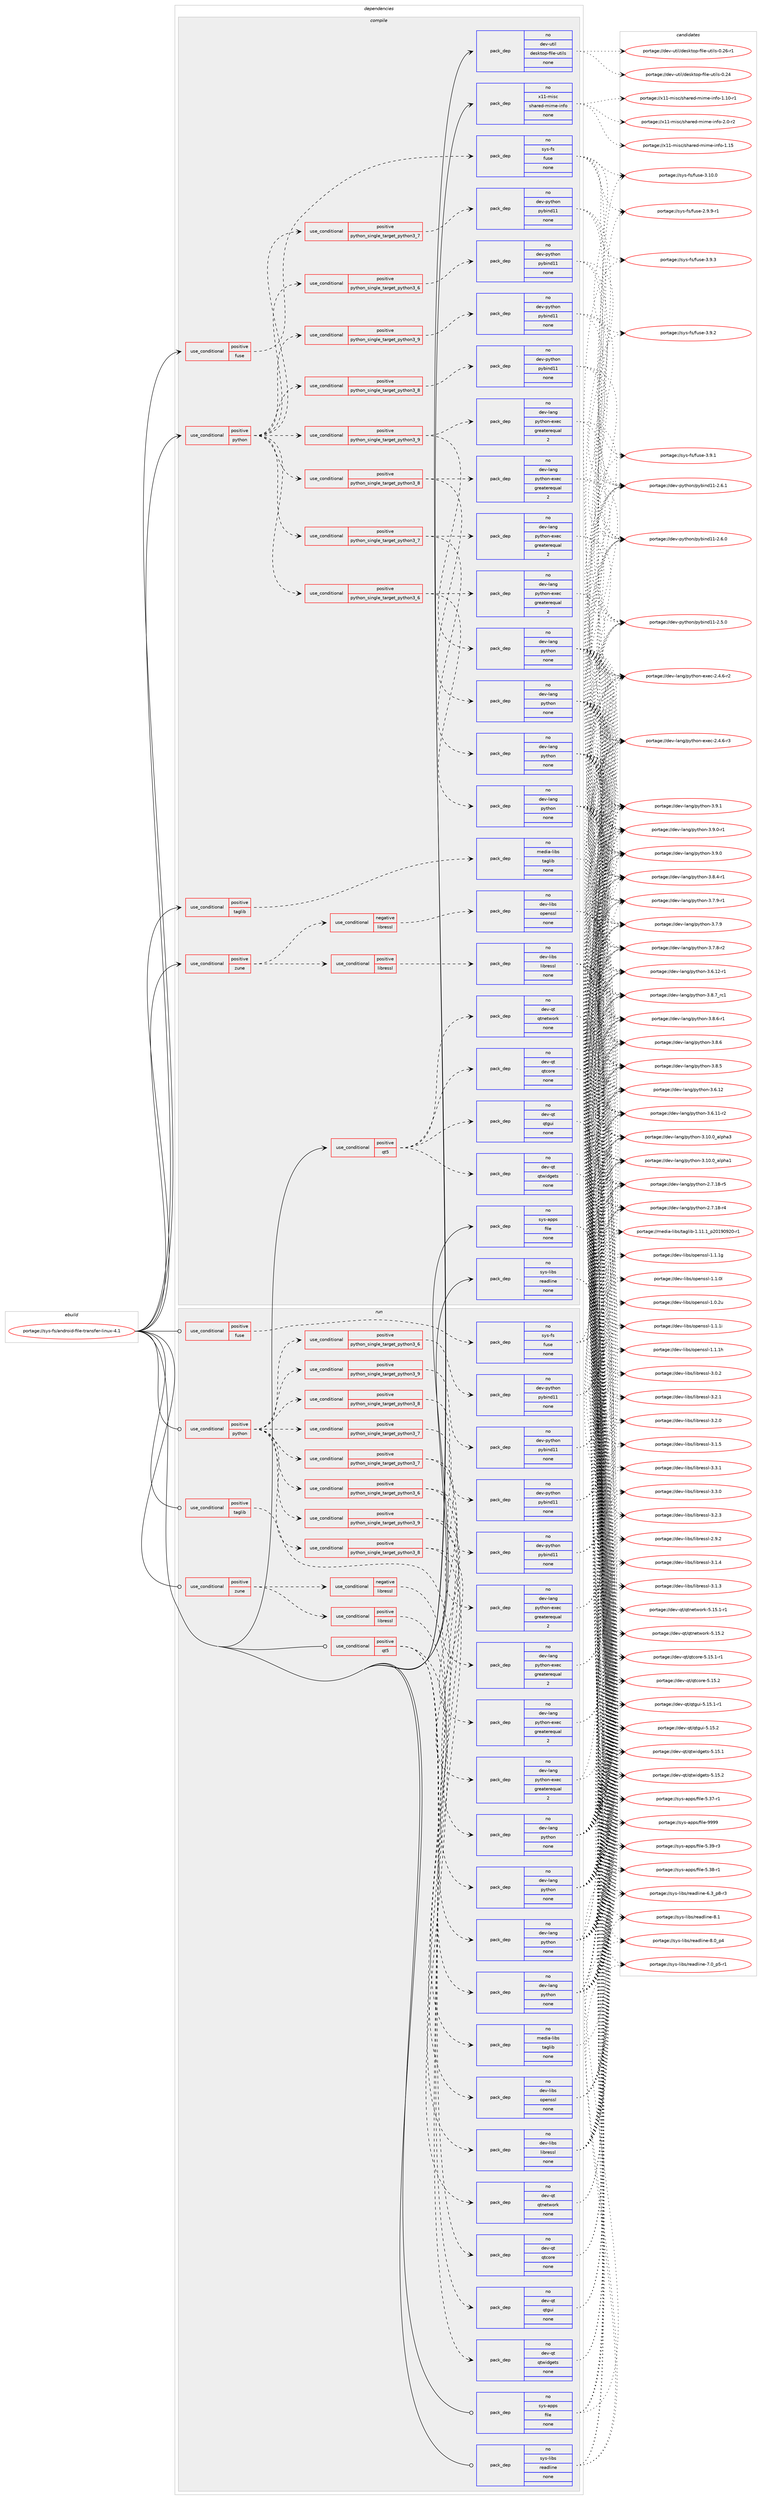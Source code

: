 digraph prolog {

# *************
# Graph options
# *************

newrank=true;
concentrate=true;
compound=true;
graph [rankdir=LR,fontname=Helvetica,fontsize=10,ranksep=1.5];#, ranksep=2.5, nodesep=0.2];
edge  [arrowhead=vee];
node  [fontname=Helvetica,fontsize=10];

# **********
# The ebuild
# **********

subgraph cluster_leftcol {
color=gray;
rank=same;
label=<<i>ebuild</i>>;
id [label="portage://sys-fs/android-file-transfer-linux-4.1", color=red, width=4, href="../sys-fs/android-file-transfer-linux-4.1.svg"];
}

# ****************
# The dependencies
# ****************

subgraph cluster_midcol {
color=gray;
label=<<i>dependencies</i>>;
subgraph cluster_compile {
fillcolor="#eeeeee";
style=filled;
label=<<i>compile</i>>;
subgraph cond1067 {
dependency5026 [label=<<TABLE BORDER="0" CELLBORDER="1" CELLSPACING="0" CELLPADDING="4"><TR><TD ROWSPAN="3" CELLPADDING="10">use_conditional</TD></TR><TR><TD>positive</TD></TR><TR><TD>fuse</TD></TR></TABLE>>, shape=none, color=red];
subgraph pack3877 {
dependency5027 [label=<<TABLE BORDER="0" CELLBORDER="1" CELLSPACING="0" CELLPADDING="4" WIDTH="220"><TR><TD ROWSPAN="6" CELLPADDING="30">pack_dep</TD></TR><TR><TD WIDTH="110">no</TD></TR><TR><TD>sys-fs</TD></TR><TR><TD>fuse</TD></TR><TR><TD>none</TD></TR><TR><TD></TD></TR></TABLE>>, shape=none, color=blue];
}
dependency5026:e -> dependency5027:w [weight=20,style="dashed",arrowhead="vee"];
}
id:e -> dependency5026:w [weight=20,style="solid",arrowhead="vee"];
subgraph cond1068 {
dependency5028 [label=<<TABLE BORDER="0" CELLBORDER="1" CELLSPACING="0" CELLPADDING="4"><TR><TD ROWSPAN="3" CELLPADDING="10">use_conditional</TD></TR><TR><TD>positive</TD></TR><TR><TD>python</TD></TR></TABLE>>, shape=none, color=red];
subgraph cond1069 {
dependency5029 [label=<<TABLE BORDER="0" CELLBORDER="1" CELLSPACING="0" CELLPADDING="4"><TR><TD ROWSPAN="3" CELLPADDING="10">use_conditional</TD></TR><TR><TD>positive</TD></TR><TR><TD>python_single_target_python3_6</TD></TR></TABLE>>, shape=none, color=red];
subgraph pack3878 {
dependency5030 [label=<<TABLE BORDER="0" CELLBORDER="1" CELLSPACING="0" CELLPADDING="4" WIDTH="220"><TR><TD ROWSPAN="6" CELLPADDING="30">pack_dep</TD></TR><TR><TD WIDTH="110">no</TD></TR><TR><TD>dev-lang</TD></TR><TR><TD>python</TD></TR><TR><TD>none</TD></TR><TR><TD></TD></TR></TABLE>>, shape=none, color=blue];
}
dependency5029:e -> dependency5030:w [weight=20,style="dashed",arrowhead="vee"];
subgraph pack3879 {
dependency5031 [label=<<TABLE BORDER="0" CELLBORDER="1" CELLSPACING="0" CELLPADDING="4" WIDTH="220"><TR><TD ROWSPAN="6" CELLPADDING="30">pack_dep</TD></TR><TR><TD WIDTH="110">no</TD></TR><TR><TD>dev-lang</TD></TR><TR><TD>python-exec</TD></TR><TR><TD>greaterequal</TD></TR><TR><TD>2</TD></TR></TABLE>>, shape=none, color=blue];
}
dependency5029:e -> dependency5031:w [weight=20,style="dashed",arrowhead="vee"];
}
dependency5028:e -> dependency5029:w [weight=20,style="dashed",arrowhead="vee"];
subgraph cond1070 {
dependency5032 [label=<<TABLE BORDER="0" CELLBORDER="1" CELLSPACING="0" CELLPADDING="4"><TR><TD ROWSPAN="3" CELLPADDING="10">use_conditional</TD></TR><TR><TD>positive</TD></TR><TR><TD>python_single_target_python3_7</TD></TR></TABLE>>, shape=none, color=red];
subgraph pack3880 {
dependency5033 [label=<<TABLE BORDER="0" CELLBORDER="1" CELLSPACING="0" CELLPADDING="4" WIDTH="220"><TR><TD ROWSPAN="6" CELLPADDING="30">pack_dep</TD></TR><TR><TD WIDTH="110">no</TD></TR><TR><TD>dev-lang</TD></TR><TR><TD>python</TD></TR><TR><TD>none</TD></TR><TR><TD></TD></TR></TABLE>>, shape=none, color=blue];
}
dependency5032:e -> dependency5033:w [weight=20,style="dashed",arrowhead="vee"];
subgraph pack3881 {
dependency5034 [label=<<TABLE BORDER="0" CELLBORDER="1" CELLSPACING="0" CELLPADDING="4" WIDTH="220"><TR><TD ROWSPAN="6" CELLPADDING="30">pack_dep</TD></TR><TR><TD WIDTH="110">no</TD></TR><TR><TD>dev-lang</TD></TR><TR><TD>python-exec</TD></TR><TR><TD>greaterequal</TD></TR><TR><TD>2</TD></TR></TABLE>>, shape=none, color=blue];
}
dependency5032:e -> dependency5034:w [weight=20,style="dashed",arrowhead="vee"];
}
dependency5028:e -> dependency5032:w [weight=20,style="dashed",arrowhead="vee"];
subgraph cond1071 {
dependency5035 [label=<<TABLE BORDER="0" CELLBORDER="1" CELLSPACING="0" CELLPADDING="4"><TR><TD ROWSPAN="3" CELLPADDING="10">use_conditional</TD></TR><TR><TD>positive</TD></TR><TR><TD>python_single_target_python3_8</TD></TR></TABLE>>, shape=none, color=red];
subgraph pack3882 {
dependency5036 [label=<<TABLE BORDER="0" CELLBORDER="1" CELLSPACING="0" CELLPADDING="4" WIDTH="220"><TR><TD ROWSPAN="6" CELLPADDING="30">pack_dep</TD></TR><TR><TD WIDTH="110">no</TD></TR><TR><TD>dev-lang</TD></TR><TR><TD>python</TD></TR><TR><TD>none</TD></TR><TR><TD></TD></TR></TABLE>>, shape=none, color=blue];
}
dependency5035:e -> dependency5036:w [weight=20,style="dashed",arrowhead="vee"];
subgraph pack3883 {
dependency5037 [label=<<TABLE BORDER="0" CELLBORDER="1" CELLSPACING="0" CELLPADDING="4" WIDTH="220"><TR><TD ROWSPAN="6" CELLPADDING="30">pack_dep</TD></TR><TR><TD WIDTH="110">no</TD></TR><TR><TD>dev-lang</TD></TR><TR><TD>python-exec</TD></TR><TR><TD>greaterequal</TD></TR><TR><TD>2</TD></TR></TABLE>>, shape=none, color=blue];
}
dependency5035:e -> dependency5037:w [weight=20,style="dashed",arrowhead="vee"];
}
dependency5028:e -> dependency5035:w [weight=20,style="dashed",arrowhead="vee"];
subgraph cond1072 {
dependency5038 [label=<<TABLE BORDER="0" CELLBORDER="1" CELLSPACING="0" CELLPADDING="4"><TR><TD ROWSPAN="3" CELLPADDING="10">use_conditional</TD></TR><TR><TD>positive</TD></TR><TR><TD>python_single_target_python3_9</TD></TR></TABLE>>, shape=none, color=red];
subgraph pack3884 {
dependency5039 [label=<<TABLE BORDER="0" CELLBORDER="1" CELLSPACING="0" CELLPADDING="4" WIDTH="220"><TR><TD ROWSPAN="6" CELLPADDING="30">pack_dep</TD></TR><TR><TD WIDTH="110">no</TD></TR><TR><TD>dev-lang</TD></TR><TR><TD>python</TD></TR><TR><TD>none</TD></TR><TR><TD></TD></TR></TABLE>>, shape=none, color=blue];
}
dependency5038:e -> dependency5039:w [weight=20,style="dashed",arrowhead="vee"];
subgraph pack3885 {
dependency5040 [label=<<TABLE BORDER="0" CELLBORDER="1" CELLSPACING="0" CELLPADDING="4" WIDTH="220"><TR><TD ROWSPAN="6" CELLPADDING="30">pack_dep</TD></TR><TR><TD WIDTH="110">no</TD></TR><TR><TD>dev-lang</TD></TR><TR><TD>python-exec</TD></TR><TR><TD>greaterequal</TD></TR><TR><TD>2</TD></TR></TABLE>>, shape=none, color=blue];
}
dependency5038:e -> dependency5040:w [weight=20,style="dashed",arrowhead="vee"];
}
dependency5028:e -> dependency5038:w [weight=20,style="dashed",arrowhead="vee"];
subgraph cond1073 {
dependency5041 [label=<<TABLE BORDER="0" CELLBORDER="1" CELLSPACING="0" CELLPADDING="4"><TR><TD ROWSPAN="3" CELLPADDING="10">use_conditional</TD></TR><TR><TD>positive</TD></TR><TR><TD>python_single_target_python3_6</TD></TR></TABLE>>, shape=none, color=red];
subgraph pack3886 {
dependency5042 [label=<<TABLE BORDER="0" CELLBORDER="1" CELLSPACING="0" CELLPADDING="4" WIDTH="220"><TR><TD ROWSPAN="6" CELLPADDING="30">pack_dep</TD></TR><TR><TD WIDTH="110">no</TD></TR><TR><TD>dev-python</TD></TR><TR><TD>pybind11</TD></TR><TR><TD>none</TD></TR><TR><TD></TD></TR></TABLE>>, shape=none, color=blue];
}
dependency5041:e -> dependency5042:w [weight=20,style="dashed",arrowhead="vee"];
}
dependency5028:e -> dependency5041:w [weight=20,style="dashed",arrowhead="vee"];
subgraph cond1074 {
dependency5043 [label=<<TABLE BORDER="0" CELLBORDER="1" CELLSPACING="0" CELLPADDING="4"><TR><TD ROWSPAN="3" CELLPADDING="10">use_conditional</TD></TR><TR><TD>positive</TD></TR><TR><TD>python_single_target_python3_7</TD></TR></TABLE>>, shape=none, color=red];
subgraph pack3887 {
dependency5044 [label=<<TABLE BORDER="0" CELLBORDER="1" CELLSPACING="0" CELLPADDING="4" WIDTH="220"><TR><TD ROWSPAN="6" CELLPADDING="30">pack_dep</TD></TR><TR><TD WIDTH="110">no</TD></TR><TR><TD>dev-python</TD></TR><TR><TD>pybind11</TD></TR><TR><TD>none</TD></TR><TR><TD></TD></TR></TABLE>>, shape=none, color=blue];
}
dependency5043:e -> dependency5044:w [weight=20,style="dashed",arrowhead="vee"];
}
dependency5028:e -> dependency5043:w [weight=20,style="dashed",arrowhead="vee"];
subgraph cond1075 {
dependency5045 [label=<<TABLE BORDER="0" CELLBORDER="1" CELLSPACING="0" CELLPADDING="4"><TR><TD ROWSPAN="3" CELLPADDING="10">use_conditional</TD></TR><TR><TD>positive</TD></TR><TR><TD>python_single_target_python3_8</TD></TR></TABLE>>, shape=none, color=red];
subgraph pack3888 {
dependency5046 [label=<<TABLE BORDER="0" CELLBORDER="1" CELLSPACING="0" CELLPADDING="4" WIDTH="220"><TR><TD ROWSPAN="6" CELLPADDING="30">pack_dep</TD></TR><TR><TD WIDTH="110">no</TD></TR><TR><TD>dev-python</TD></TR><TR><TD>pybind11</TD></TR><TR><TD>none</TD></TR><TR><TD></TD></TR></TABLE>>, shape=none, color=blue];
}
dependency5045:e -> dependency5046:w [weight=20,style="dashed",arrowhead="vee"];
}
dependency5028:e -> dependency5045:w [weight=20,style="dashed",arrowhead="vee"];
subgraph cond1076 {
dependency5047 [label=<<TABLE BORDER="0" CELLBORDER="1" CELLSPACING="0" CELLPADDING="4"><TR><TD ROWSPAN="3" CELLPADDING="10">use_conditional</TD></TR><TR><TD>positive</TD></TR><TR><TD>python_single_target_python3_9</TD></TR></TABLE>>, shape=none, color=red];
subgraph pack3889 {
dependency5048 [label=<<TABLE BORDER="0" CELLBORDER="1" CELLSPACING="0" CELLPADDING="4" WIDTH="220"><TR><TD ROWSPAN="6" CELLPADDING="30">pack_dep</TD></TR><TR><TD WIDTH="110">no</TD></TR><TR><TD>dev-python</TD></TR><TR><TD>pybind11</TD></TR><TR><TD>none</TD></TR><TR><TD></TD></TR></TABLE>>, shape=none, color=blue];
}
dependency5047:e -> dependency5048:w [weight=20,style="dashed",arrowhead="vee"];
}
dependency5028:e -> dependency5047:w [weight=20,style="dashed",arrowhead="vee"];
}
id:e -> dependency5028:w [weight=20,style="solid",arrowhead="vee"];
subgraph cond1077 {
dependency5049 [label=<<TABLE BORDER="0" CELLBORDER="1" CELLSPACING="0" CELLPADDING="4"><TR><TD ROWSPAN="3" CELLPADDING="10">use_conditional</TD></TR><TR><TD>positive</TD></TR><TR><TD>qt5</TD></TR></TABLE>>, shape=none, color=red];
subgraph pack3890 {
dependency5050 [label=<<TABLE BORDER="0" CELLBORDER="1" CELLSPACING="0" CELLPADDING="4" WIDTH="220"><TR><TD ROWSPAN="6" CELLPADDING="30">pack_dep</TD></TR><TR><TD WIDTH="110">no</TD></TR><TR><TD>dev-qt</TD></TR><TR><TD>qtcore</TD></TR><TR><TD>none</TD></TR><TR><TD></TD></TR></TABLE>>, shape=none, color=blue];
}
dependency5049:e -> dependency5050:w [weight=20,style="dashed",arrowhead="vee"];
subgraph pack3891 {
dependency5051 [label=<<TABLE BORDER="0" CELLBORDER="1" CELLSPACING="0" CELLPADDING="4" WIDTH="220"><TR><TD ROWSPAN="6" CELLPADDING="30">pack_dep</TD></TR><TR><TD WIDTH="110">no</TD></TR><TR><TD>dev-qt</TD></TR><TR><TD>qtgui</TD></TR><TR><TD>none</TD></TR><TR><TD></TD></TR></TABLE>>, shape=none, color=blue];
}
dependency5049:e -> dependency5051:w [weight=20,style="dashed",arrowhead="vee"];
subgraph pack3892 {
dependency5052 [label=<<TABLE BORDER="0" CELLBORDER="1" CELLSPACING="0" CELLPADDING="4" WIDTH="220"><TR><TD ROWSPAN="6" CELLPADDING="30">pack_dep</TD></TR><TR><TD WIDTH="110">no</TD></TR><TR><TD>dev-qt</TD></TR><TR><TD>qtnetwork</TD></TR><TR><TD>none</TD></TR><TR><TD></TD></TR></TABLE>>, shape=none, color=blue];
}
dependency5049:e -> dependency5052:w [weight=20,style="dashed",arrowhead="vee"];
subgraph pack3893 {
dependency5053 [label=<<TABLE BORDER="0" CELLBORDER="1" CELLSPACING="0" CELLPADDING="4" WIDTH="220"><TR><TD ROWSPAN="6" CELLPADDING="30">pack_dep</TD></TR><TR><TD WIDTH="110">no</TD></TR><TR><TD>dev-qt</TD></TR><TR><TD>qtwidgets</TD></TR><TR><TD>none</TD></TR><TR><TD></TD></TR></TABLE>>, shape=none, color=blue];
}
dependency5049:e -> dependency5053:w [weight=20,style="dashed",arrowhead="vee"];
}
id:e -> dependency5049:w [weight=20,style="solid",arrowhead="vee"];
subgraph cond1078 {
dependency5054 [label=<<TABLE BORDER="0" CELLBORDER="1" CELLSPACING="0" CELLPADDING="4"><TR><TD ROWSPAN="3" CELLPADDING="10">use_conditional</TD></TR><TR><TD>positive</TD></TR><TR><TD>taglib</TD></TR></TABLE>>, shape=none, color=red];
subgraph pack3894 {
dependency5055 [label=<<TABLE BORDER="0" CELLBORDER="1" CELLSPACING="0" CELLPADDING="4" WIDTH="220"><TR><TD ROWSPAN="6" CELLPADDING="30">pack_dep</TD></TR><TR><TD WIDTH="110">no</TD></TR><TR><TD>media-libs</TD></TR><TR><TD>taglib</TD></TR><TR><TD>none</TD></TR><TR><TD></TD></TR></TABLE>>, shape=none, color=blue];
}
dependency5054:e -> dependency5055:w [weight=20,style="dashed",arrowhead="vee"];
}
id:e -> dependency5054:w [weight=20,style="solid",arrowhead="vee"];
subgraph cond1079 {
dependency5056 [label=<<TABLE BORDER="0" CELLBORDER="1" CELLSPACING="0" CELLPADDING="4"><TR><TD ROWSPAN="3" CELLPADDING="10">use_conditional</TD></TR><TR><TD>positive</TD></TR><TR><TD>zune</TD></TR></TABLE>>, shape=none, color=red];
subgraph cond1080 {
dependency5057 [label=<<TABLE BORDER="0" CELLBORDER="1" CELLSPACING="0" CELLPADDING="4"><TR><TD ROWSPAN="3" CELLPADDING="10">use_conditional</TD></TR><TR><TD>negative</TD></TR><TR><TD>libressl</TD></TR></TABLE>>, shape=none, color=red];
subgraph pack3895 {
dependency5058 [label=<<TABLE BORDER="0" CELLBORDER="1" CELLSPACING="0" CELLPADDING="4" WIDTH="220"><TR><TD ROWSPAN="6" CELLPADDING="30">pack_dep</TD></TR><TR><TD WIDTH="110">no</TD></TR><TR><TD>dev-libs</TD></TR><TR><TD>openssl</TD></TR><TR><TD>none</TD></TR><TR><TD></TD></TR></TABLE>>, shape=none, color=blue];
}
dependency5057:e -> dependency5058:w [weight=20,style="dashed",arrowhead="vee"];
}
dependency5056:e -> dependency5057:w [weight=20,style="dashed",arrowhead="vee"];
subgraph cond1081 {
dependency5059 [label=<<TABLE BORDER="0" CELLBORDER="1" CELLSPACING="0" CELLPADDING="4"><TR><TD ROWSPAN="3" CELLPADDING="10">use_conditional</TD></TR><TR><TD>positive</TD></TR><TR><TD>libressl</TD></TR></TABLE>>, shape=none, color=red];
subgraph pack3896 {
dependency5060 [label=<<TABLE BORDER="0" CELLBORDER="1" CELLSPACING="0" CELLPADDING="4" WIDTH="220"><TR><TD ROWSPAN="6" CELLPADDING="30">pack_dep</TD></TR><TR><TD WIDTH="110">no</TD></TR><TR><TD>dev-libs</TD></TR><TR><TD>libressl</TD></TR><TR><TD>none</TD></TR><TR><TD></TD></TR></TABLE>>, shape=none, color=blue];
}
dependency5059:e -> dependency5060:w [weight=20,style="dashed",arrowhead="vee"];
}
dependency5056:e -> dependency5059:w [weight=20,style="dashed",arrowhead="vee"];
}
id:e -> dependency5056:w [weight=20,style="solid",arrowhead="vee"];
subgraph pack3897 {
dependency5061 [label=<<TABLE BORDER="0" CELLBORDER="1" CELLSPACING="0" CELLPADDING="4" WIDTH="220"><TR><TD ROWSPAN="6" CELLPADDING="30">pack_dep</TD></TR><TR><TD WIDTH="110">no</TD></TR><TR><TD>dev-util</TD></TR><TR><TD>desktop-file-utils</TD></TR><TR><TD>none</TD></TR><TR><TD></TD></TR></TABLE>>, shape=none, color=blue];
}
id:e -> dependency5061:w [weight=20,style="solid",arrowhead="vee"];
subgraph pack3898 {
dependency5062 [label=<<TABLE BORDER="0" CELLBORDER="1" CELLSPACING="0" CELLPADDING="4" WIDTH="220"><TR><TD ROWSPAN="6" CELLPADDING="30">pack_dep</TD></TR><TR><TD WIDTH="110">no</TD></TR><TR><TD>sys-apps</TD></TR><TR><TD>file</TD></TR><TR><TD>none</TD></TR><TR><TD></TD></TR></TABLE>>, shape=none, color=blue];
}
id:e -> dependency5062:w [weight=20,style="solid",arrowhead="vee"];
subgraph pack3899 {
dependency5063 [label=<<TABLE BORDER="0" CELLBORDER="1" CELLSPACING="0" CELLPADDING="4" WIDTH="220"><TR><TD ROWSPAN="6" CELLPADDING="30">pack_dep</TD></TR><TR><TD WIDTH="110">no</TD></TR><TR><TD>sys-libs</TD></TR><TR><TD>readline</TD></TR><TR><TD>none</TD></TR><TR><TD></TD></TR></TABLE>>, shape=none, color=blue];
}
id:e -> dependency5063:w [weight=20,style="solid",arrowhead="vee"];
subgraph pack3900 {
dependency5064 [label=<<TABLE BORDER="0" CELLBORDER="1" CELLSPACING="0" CELLPADDING="4" WIDTH="220"><TR><TD ROWSPAN="6" CELLPADDING="30">pack_dep</TD></TR><TR><TD WIDTH="110">no</TD></TR><TR><TD>x11-misc</TD></TR><TR><TD>shared-mime-info</TD></TR><TR><TD>none</TD></TR><TR><TD></TD></TR></TABLE>>, shape=none, color=blue];
}
id:e -> dependency5064:w [weight=20,style="solid",arrowhead="vee"];
}
subgraph cluster_compileandrun {
fillcolor="#eeeeee";
style=filled;
label=<<i>compile and run</i>>;
}
subgraph cluster_run {
fillcolor="#eeeeee";
style=filled;
label=<<i>run</i>>;
subgraph cond1082 {
dependency5065 [label=<<TABLE BORDER="0" CELLBORDER="1" CELLSPACING="0" CELLPADDING="4"><TR><TD ROWSPAN="3" CELLPADDING="10">use_conditional</TD></TR><TR><TD>positive</TD></TR><TR><TD>fuse</TD></TR></TABLE>>, shape=none, color=red];
subgraph pack3901 {
dependency5066 [label=<<TABLE BORDER="0" CELLBORDER="1" CELLSPACING="0" CELLPADDING="4" WIDTH="220"><TR><TD ROWSPAN="6" CELLPADDING="30">pack_dep</TD></TR><TR><TD WIDTH="110">no</TD></TR><TR><TD>sys-fs</TD></TR><TR><TD>fuse</TD></TR><TR><TD>none</TD></TR><TR><TD></TD></TR></TABLE>>, shape=none, color=blue];
}
dependency5065:e -> dependency5066:w [weight=20,style="dashed",arrowhead="vee"];
}
id:e -> dependency5065:w [weight=20,style="solid",arrowhead="odot"];
subgraph cond1083 {
dependency5067 [label=<<TABLE BORDER="0" CELLBORDER="1" CELLSPACING="0" CELLPADDING="4"><TR><TD ROWSPAN="3" CELLPADDING="10">use_conditional</TD></TR><TR><TD>positive</TD></TR><TR><TD>python</TD></TR></TABLE>>, shape=none, color=red];
subgraph cond1084 {
dependency5068 [label=<<TABLE BORDER="0" CELLBORDER="1" CELLSPACING="0" CELLPADDING="4"><TR><TD ROWSPAN="3" CELLPADDING="10">use_conditional</TD></TR><TR><TD>positive</TD></TR><TR><TD>python_single_target_python3_6</TD></TR></TABLE>>, shape=none, color=red];
subgraph pack3902 {
dependency5069 [label=<<TABLE BORDER="0" CELLBORDER="1" CELLSPACING="0" CELLPADDING="4" WIDTH="220"><TR><TD ROWSPAN="6" CELLPADDING="30">pack_dep</TD></TR><TR><TD WIDTH="110">no</TD></TR><TR><TD>dev-lang</TD></TR><TR><TD>python</TD></TR><TR><TD>none</TD></TR><TR><TD></TD></TR></TABLE>>, shape=none, color=blue];
}
dependency5068:e -> dependency5069:w [weight=20,style="dashed",arrowhead="vee"];
subgraph pack3903 {
dependency5070 [label=<<TABLE BORDER="0" CELLBORDER="1" CELLSPACING="0" CELLPADDING="4" WIDTH="220"><TR><TD ROWSPAN="6" CELLPADDING="30">pack_dep</TD></TR><TR><TD WIDTH="110">no</TD></TR><TR><TD>dev-lang</TD></TR><TR><TD>python-exec</TD></TR><TR><TD>greaterequal</TD></TR><TR><TD>2</TD></TR></TABLE>>, shape=none, color=blue];
}
dependency5068:e -> dependency5070:w [weight=20,style="dashed",arrowhead="vee"];
}
dependency5067:e -> dependency5068:w [weight=20,style="dashed",arrowhead="vee"];
subgraph cond1085 {
dependency5071 [label=<<TABLE BORDER="0" CELLBORDER="1" CELLSPACING="0" CELLPADDING="4"><TR><TD ROWSPAN="3" CELLPADDING="10">use_conditional</TD></TR><TR><TD>positive</TD></TR><TR><TD>python_single_target_python3_7</TD></TR></TABLE>>, shape=none, color=red];
subgraph pack3904 {
dependency5072 [label=<<TABLE BORDER="0" CELLBORDER="1" CELLSPACING="0" CELLPADDING="4" WIDTH="220"><TR><TD ROWSPAN="6" CELLPADDING="30">pack_dep</TD></TR><TR><TD WIDTH="110">no</TD></TR><TR><TD>dev-lang</TD></TR><TR><TD>python</TD></TR><TR><TD>none</TD></TR><TR><TD></TD></TR></TABLE>>, shape=none, color=blue];
}
dependency5071:e -> dependency5072:w [weight=20,style="dashed",arrowhead="vee"];
subgraph pack3905 {
dependency5073 [label=<<TABLE BORDER="0" CELLBORDER="1" CELLSPACING="0" CELLPADDING="4" WIDTH="220"><TR><TD ROWSPAN="6" CELLPADDING="30">pack_dep</TD></TR><TR><TD WIDTH="110">no</TD></TR><TR><TD>dev-lang</TD></TR><TR><TD>python-exec</TD></TR><TR><TD>greaterequal</TD></TR><TR><TD>2</TD></TR></TABLE>>, shape=none, color=blue];
}
dependency5071:e -> dependency5073:w [weight=20,style="dashed",arrowhead="vee"];
}
dependency5067:e -> dependency5071:w [weight=20,style="dashed",arrowhead="vee"];
subgraph cond1086 {
dependency5074 [label=<<TABLE BORDER="0" CELLBORDER="1" CELLSPACING="0" CELLPADDING="4"><TR><TD ROWSPAN="3" CELLPADDING="10">use_conditional</TD></TR><TR><TD>positive</TD></TR><TR><TD>python_single_target_python3_8</TD></TR></TABLE>>, shape=none, color=red];
subgraph pack3906 {
dependency5075 [label=<<TABLE BORDER="0" CELLBORDER="1" CELLSPACING="0" CELLPADDING="4" WIDTH="220"><TR><TD ROWSPAN="6" CELLPADDING="30">pack_dep</TD></TR><TR><TD WIDTH="110">no</TD></TR><TR><TD>dev-lang</TD></TR><TR><TD>python</TD></TR><TR><TD>none</TD></TR><TR><TD></TD></TR></TABLE>>, shape=none, color=blue];
}
dependency5074:e -> dependency5075:w [weight=20,style="dashed",arrowhead="vee"];
subgraph pack3907 {
dependency5076 [label=<<TABLE BORDER="0" CELLBORDER="1" CELLSPACING="0" CELLPADDING="4" WIDTH="220"><TR><TD ROWSPAN="6" CELLPADDING="30">pack_dep</TD></TR><TR><TD WIDTH="110">no</TD></TR><TR><TD>dev-lang</TD></TR><TR><TD>python-exec</TD></TR><TR><TD>greaterequal</TD></TR><TR><TD>2</TD></TR></TABLE>>, shape=none, color=blue];
}
dependency5074:e -> dependency5076:w [weight=20,style="dashed",arrowhead="vee"];
}
dependency5067:e -> dependency5074:w [weight=20,style="dashed",arrowhead="vee"];
subgraph cond1087 {
dependency5077 [label=<<TABLE BORDER="0" CELLBORDER="1" CELLSPACING="0" CELLPADDING="4"><TR><TD ROWSPAN="3" CELLPADDING="10">use_conditional</TD></TR><TR><TD>positive</TD></TR><TR><TD>python_single_target_python3_9</TD></TR></TABLE>>, shape=none, color=red];
subgraph pack3908 {
dependency5078 [label=<<TABLE BORDER="0" CELLBORDER="1" CELLSPACING="0" CELLPADDING="4" WIDTH="220"><TR><TD ROWSPAN="6" CELLPADDING="30">pack_dep</TD></TR><TR><TD WIDTH="110">no</TD></TR><TR><TD>dev-lang</TD></TR><TR><TD>python</TD></TR><TR><TD>none</TD></TR><TR><TD></TD></TR></TABLE>>, shape=none, color=blue];
}
dependency5077:e -> dependency5078:w [weight=20,style="dashed",arrowhead="vee"];
subgraph pack3909 {
dependency5079 [label=<<TABLE BORDER="0" CELLBORDER="1" CELLSPACING="0" CELLPADDING="4" WIDTH="220"><TR><TD ROWSPAN="6" CELLPADDING="30">pack_dep</TD></TR><TR><TD WIDTH="110">no</TD></TR><TR><TD>dev-lang</TD></TR><TR><TD>python-exec</TD></TR><TR><TD>greaterequal</TD></TR><TR><TD>2</TD></TR></TABLE>>, shape=none, color=blue];
}
dependency5077:e -> dependency5079:w [weight=20,style="dashed",arrowhead="vee"];
}
dependency5067:e -> dependency5077:w [weight=20,style="dashed",arrowhead="vee"];
subgraph cond1088 {
dependency5080 [label=<<TABLE BORDER="0" CELLBORDER="1" CELLSPACING="0" CELLPADDING="4"><TR><TD ROWSPAN="3" CELLPADDING="10">use_conditional</TD></TR><TR><TD>positive</TD></TR><TR><TD>python_single_target_python3_6</TD></TR></TABLE>>, shape=none, color=red];
subgraph pack3910 {
dependency5081 [label=<<TABLE BORDER="0" CELLBORDER="1" CELLSPACING="0" CELLPADDING="4" WIDTH="220"><TR><TD ROWSPAN="6" CELLPADDING="30">pack_dep</TD></TR><TR><TD WIDTH="110">no</TD></TR><TR><TD>dev-python</TD></TR><TR><TD>pybind11</TD></TR><TR><TD>none</TD></TR><TR><TD></TD></TR></TABLE>>, shape=none, color=blue];
}
dependency5080:e -> dependency5081:w [weight=20,style="dashed",arrowhead="vee"];
}
dependency5067:e -> dependency5080:w [weight=20,style="dashed",arrowhead="vee"];
subgraph cond1089 {
dependency5082 [label=<<TABLE BORDER="0" CELLBORDER="1" CELLSPACING="0" CELLPADDING="4"><TR><TD ROWSPAN="3" CELLPADDING="10">use_conditional</TD></TR><TR><TD>positive</TD></TR><TR><TD>python_single_target_python3_7</TD></TR></TABLE>>, shape=none, color=red];
subgraph pack3911 {
dependency5083 [label=<<TABLE BORDER="0" CELLBORDER="1" CELLSPACING="0" CELLPADDING="4" WIDTH="220"><TR><TD ROWSPAN="6" CELLPADDING="30">pack_dep</TD></TR><TR><TD WIDTH="110">no</TD></TR><TR><TD>dev-python</TD></TR><TR><TD>pybind11</TD></TR><TR><TD>none</TD></TR><TR><TD></TD></TR></TABLE>>, shape=none, color=blue];
}
dependency5082:e -> dependency5083:w [weight=20,style="dashed",arrowhead="vee"];
}
dependency5067:e -> dependency5082:w [weight=20,style="dashed",arrowhead="vee"];
subgraph cond1090 {
dependency5084 [label=<<TABLE BORDER="0" CELLBORDER="1" CELLSPACING="0" CELLPADDING="4"><TR><TD ROWSPAN="3" CELLPADDING="10">use_conditional</TD></TR><TR><TD>positive</TD></TR><TR><TD>python_single_target_python3_8</TD></TR></TABLE>>, shape=none, color=red];
subgraph pack3912 {
dependency5085 [label=<<TABLE BORDER="0" CELLBORDER="1" CELLSPACING="0" CELLPADDING="4" WIDTH="220"><TR><TD ROWSPAN="6" CELLPADDING="30">pack_dep</TD></TR><TR><TD WIDTH="110">no</TD></TR><TR><TD>dev-python</TD></TR><TR><TD>pybind11</TD></TR><TR><TD>none</TD></TR><TR><TD></TD></TR></TABLE>>, shape=none, color=blue];
}
dependency5084:e -> dependency5085:w [weight=20,style="dashed",arrowhead="vee"];
}
dependency5067:e -> dependency5084:w [weight=20,style="dashed",arrowhead="vee"];
subgraph cond1091 {
dependency5086 [label=<<TABLE BORDER="0" CELLBORDER="1" CELLSPACING="0" CELLPADDING="4"><TR><TD ROWSPAN="3" CELLPADDING="10">use_conditional</TD></TR><TR><TD>positive</TD></TR><TR><TD>python_single_target_python3_9</TD></TR></TABLE>>, shape=none, color=red];
subgraph pack3913 {
dependency5087 [label=<<TABLE BORDER="0" CELLBORDER="1" CELLSPACING="0" CELLPADDING="4" WIDTH="220"><TR><TD ROWSPAN="6" CELLPADDING="30">pack_dep</TD></TR><TR><TD WIDTH="110">no</TD></TR><TR><TD>dev-python</TD></TR><TR><TD>pybind11</TD></TR><TR><TD>none</TD></TR><TR><TD></TD></TR></TABLE>>, shape=none, color=blue];
}
dependency5086:e -> dependency5087:w [weight=20,style="dashed",arrowhead="vee"];
}
dependency5067:e -> dependency5086:w [weight=20,style="dashed",arrowhead="vee"];
}
id:e -> dependency5067:w [weight=20,style="solid",arrowhead="odot"];
subgraph cond1092 {
dependency5088 [label=<<TABLE BORDER="0" CELLBORDER="1" CELLSPACING="0" CELLPADDING="4"><TR><TD ROWSPAN="3" CELLPADDING="10">use_conditional</TD></TR><TR><TD>positive</TD></TR><TR><TD>qt5</TD></TR></TABLE>>, shape=none, color=red];
subgraph pack3914 {
dependency5089 [label=<<TABLE BORDER="0" CELLBORDER="1" CELLSPACING="0" CELLPADDING="4" WIDTH="220"><TR><TD ROWSPAN="6" CELLPADDING="30">pack_dep</TD></TR><TR><TD WIDTH="110">no</TD></TR><TR><TD>dev-qt</TD></TR><TR><TD>qtcore</TD></TR><TR><TD>none</TD></TR><TR><TD></TD></TR></TABLE>>, shape=none, color=blue];
}
dependency5088:e -> dependency5089:w [weight=20,style="dashed",arrowhead="vee"];
subgraph pack3915 {
dependency5090 [label=<<TABLE BORDER="0" CELLBORDER="1" CELLSPACING="0" CELLPADDING="4" WIDTH="220"><TR><TD ROWSPAN="6" CELLPADDING="30">pack_dep</TD></TR><TR><TD WIDTH="110">no</TD></TR><TR><TD>dev-qt</TD></TR><TR><TD>qtgui</TD></TR><TR><TD>none</TD></TR><TR><TD></TD></TR></TABLE>>, shape=none, color=blue];
}
dependency5088:e -> dependency5090:w [weight=20,style="dashed",arrowhead="vee"];
subgraph pack3916 {
dependency5091 [label=<<TABLE BORDER="0" CELLBORDER="1" CELLSPACING="0" CELLPADDING="4" WIDTH="220"><TR><TD ROWSPAN="6" CELLPADDING="30">pack_dep</TD></TR><TR><TD WIDTH="110">no</TD></TR><TR><TD>dev-qt</TD></TR><TR><TD>qtnetwork</TD></TR><TR><TD>none</TD></TR><TR><TD></TD></TR></TABLE>>, shape=none, color=blue];
}
dependency5088:e -> dependency5091:w [weight=20,style="dashed",arrowhead="vee"];
subgraph pack3917 {
dependency5092 [label=<<TABLE BORDER="0" CELLBORDER="1" CELLSPACING="0" CELLPADDING="4" WIDTH="220"><TR><TD ROWSPAN="6" CELLPADDING="30">pack_dep</TD></TR><TR><TD WIDTH="110">no</TD></TR><TR><TD>dev-qt</TD></TR><TR><TD>qtwidgets</TD></TR><TR><TD>none</TD></TR><TR><TD></TD></TR></TABLE>>, shape=none, color=blue];
}
dependency5088:e -> dependency5092:w [weight=20,style="dashed",arrowhead="vee"];
}
id:e -> dependency5088:w [weight=20,style="solid",arrowhead="odot"];
subgraph cond1093 {
dependency5093 [label=<<TABLE BORDER="0" CELLBORDER="1" CELLSPACING="0" CELLPADDING="4"><TR><TD ROWSPAN="3" CELLPADDING="10">use_conditional</TD></TR><TR><TD>positive</TD></TR><TR><TD>taglib</TD></TR></TABLE>>, shape=none, color=red];
subgraph pack3918 {
dependency5094 [label=<<TABLE BORDER="0" CELLBORDER="1" CELLSPACING="0" CELLPADDING="4" WIDTH="220"><TR><TD ROWSPAN="6" CELLPADDING="30">pack_dep</TD></TR><TR><TD WIDTH="110">no</TD></TR><TR><TD>media-libs</TD></TR><TR><TD>taglib</TD></TR><TR><TD>none</TD></TR><TR><TD></TD></TR></TABLE>>, shape=none, color=blue];
}
dependency5093:e -> dependency5094:w [weight=20,style="dashed",arrowhead="vee"];
}
id:e -> dependency5093:w [weight=20,style="solid",arrowhead="odot"];
subgraph cond1094 {
dependency5095 [label=<<TABLE BORDER="0" CELLBORDER="1" CELLSPACING="0" CELLPADDING="4"><TR><TD ROWSPAN="3" CELLPADDING="10">use_conditional</TD></TR><TR><TD>positive</TD></TR><TR><TD>zune</TD></TR></TABLE>>, shape=none, color=red];
subgraph cond1095 {
dependency5096 [label=<<TABLE BORDER="0" CELLBORDER="1" CELLSPACING="0" CELLPADDING="4"><TR><TD ROWSPAN="3" CELLPADDING="10">use_conditional</TD></TR><TR><TD>negative</TD></TR><TR><TD>libressl</TD></TR></TABLE>>, shape=none, color=red];
subgraph pack3919 {
dependency5097 [label=<<TABLE BORDER="0" CELLBORDER="1" CELLSPACING="0" CELLPADDING="4" WIDTH="220"><TR><TD ROWSPAN="6" CELLPADDING="30">pack_dep</TD></TR><TR><TD WIDTH="110">no</TD></TR><TR><TD>dev-libs</TD></TR><TR><TD>openssl</TD></TR><TR><TD>none</TD></TR><TR><TD></TD></TR></TABLE>>, shape=none, color=blue];
}
dependency5096:e -> dependency5097:w [weight=20,style="dashed",arrowhead="vee"];
}
dependency5095:e -> dependency5096:w [weight=20,style="dashed",arrowhead="vee"];
subgraph cond1096 {
dependency5098 [label=<<TABLE BORDER="0" CELLBORDER="1" CELLSPACING="0" CELLPADDING="4"><TR><TD ROWSPAN="3" CELLPADDING="10">use_conditional</TD></TR><TR><TD>positive</TD></TR><TR><TD>libressl</TD></TR></TABLE>>, shape=none, color=red];
subgraph pack3920 {
dependency5099 [label=<<TABLE BORDER="0" CELLBORDER="1" CELLSPACING="0" CELLPADDING="4" WIDTH="220"><TR><TD ROWSPAN="6" CELLPADDING="30">pack_dep</TD></TR><TR><TD WIDTH="110">no</TD></TR><TR><TD>dev-libs</TD></TR><TR><TD>libressl</TD></TR><TR><TD>none</TD></TR><TR><TD></TD></TR></TABLE>>, shape=none, color=blue];
}
dependency5098:e -> dependency5099:w [weight=20,style="dashed",arrowhead="vee"];
}
dependency5095:e -> dependency5098:w [weight=20,style="dashed",arrowhead="vee"];
}
id:e -> dependency5095:w [weight=20,style="solid",arrowhead="odot"];
subgraph pack3921 {
dependency5100 [label=<<TABLE BORDER="0" CELLBORDER="1" CELLSPACING="0" CELLPADDING="4" WIDTH="220"><TR><TD ROWSPAN="6" CELLPADDING="30">pack_dep</TD></TR><TR><TD WIDTH="110">no</TD></TR><TR><TD>sys-apps</TD></TR><TR><TD>file</TD></TR><TR><TD>none</TD></TR><TR><TD></TD></TR></TABLE>>, shape=none, color=blue];
}
id:e -> dependency5100:w [weight=20,style="solid",arrowhead="odot"];
subgraph pack3922 {
dependency5101 [label=<<TABLE BORDER="0" CELLBORDER="1" CELLSPACING="0" CELLPADDING="4" WIDTH="220"><TR><TD ROWSPAN="6" CELLPADDING="30">pack_dep</TD></TR><TR><TD WIDTH="110">no</TD></TR><TR><TD>sys-libs</TD></TR><TR><TD>readline</TD></TR><TR><TD>none</TD></TR><TR><TD></TD></TR></TABLE>>, shape=none, color=blue];
}
id:e -> dependency5101:w [weight=20,style="solid",arrowhead="odot"];
}
}

# **************
# The candidates
# **************

subgraph cluster_choices {
rank=same;
color=gray;
label=<<i>candidates</i>>;

subgraph choice3877 {
color=black;
nodesep=1;
choice1151211154510211547102117115101455146574651 [label="portage://sys-fs/fuse-3.9.3", color=red, width=4,href="../sys-fs/fuse-3.9.3.svg"];
choice1151211154510211547102117115101455146574650 [label="portage://sys-fs/fuse-3.9.2", color=red, width=4,href="../sys-fs/fuse-3.9.2.svg"];
choice1151211154510211547102117115101455146574649 [label="portage://sys-fs/fuse-3.9.1", color=red, width=4,href="../sys-fs/fuse-3.9.1.svg"];
choice115121115451021154710211711510145514649484648 [label="portage://sys-fs/fuse-3.10.0", color=red, width=4,href="../sys-fs/fuse-3.10.0.svg"];
choice11512111545102115471021171151014550465746574511449 [label="portage://sys-fs/fuse-2.9.9-r1", color=red, width=4,href="../sys-fs/fuse-2.9.9-r1.svg"];
dependency5027:e -> choice1151211154510211547102117115101455146574651:w [style=dotted,weight="100"];
dependency5027:e -> choice1151211154510211547102117115101455146574650:w [style=dotted,weight="100"];
dependency5027:e -> choice1151211154510211547102117115101455146574649:w [style=dotted,weight="100"];
dependency5027:e -> choice115121115451021154710211711510145514649484648:w [style=dotted,weight="100"];
dependency5027:e -> choice11512111545102115471021171151014550465746574511449:w [style=dotted,weight="100"];
}
subgraph choice3878 {
color=black;
nodesep=1;
choice100101118451089711010347112121116104111110455146574649 [label="portage://dev-lang/python-3.9.1", color=red, width=4,href="../dev-lang/python-3.9.1.svg"];
choice1001011184510897110103471121211161041111104551465746484511449 [label="portage://dev-lang/python-3.9.0-r1", color=red, width=4,href="../dev-lang/python-3.9.0-r1.svg"];
choice100101118451089711010347112121116104111110455146574648 [label="portage://dev-lang/python-3.9.0", color=red, width=4,href="../dev-lang/python-3.9.0.svg"];
choice100101118451089711010347112121116104111110455146564655951149949 [label="portage://dev-lang/python-3.8.7_rc1", color=red, width=4,href="../dev-lang/python-3.8.7_rc1.svg"];
choice1001011184510897110103471121211161041111104551465646544511449 [label="portage://dev-lang/python-3.8.6-r1", color=red, width=4,href="../dev-lang/python-3.8.6-r1.svg"];
choice100101118451089711010347112121116104111110455146564654 [label="portage://dev-lang/python-3.8.6", color=red, width=4,href="../dev-lang/python-3.8.6.svg"];
choice100101118451089711010347112121116104111110455146564653 [label="portage://dev-lang/python-3.8.5", color=red, width=4,href="../dev-lang/python-3.8.5.svg"];
choice1001011184510897110103471121211161041111104551465646524511449 [label="portage://dev-lang/python-3.8.4-r1", color=red, width=4,href="../dev-lang/python-3.8.4-r1.svg"];
choice1001011184510897110103471121211161041111104551465546574511449 [label="portage://dev-lang/python-3.7.9-r1", color=red, width=4,href="../dev-lang/python-3.7.9-r1.svg"];
choice100101118451089711010347112121116104111110455146554657 [label="portage://dev-lang/python-3.7.9", color=red, width=4,href="../dev-lang/python-3.7.9.svg"];
choice1001011184510897110103471121211161041111104551465546564511450 [label="portage://dev-lang/python-3.7.8-r2", color=red, width=4,href="../dev-lang/python-3.7.8-r2.svg"];
choice100101118451089711010347112121116104111110455146544649504511449 [label="portage://dev-lang/python-3.6.12-r1", color=red, width=4,href="../dev-lang/python-3.6.12-r1.svg"];
choice10010111845108971101034711212111610411111045514654464950 [label="portage://dev-lang/python-3.6.12", color=red, width=4,href="../dev-lang/python-3.6.12.svg"];
choice100101118451089711010347112121116104111110455146544649494511450 [label="portage://dev-lang/python-3.6.11-r2", color=red, width=4,href="../dev-lang/python-3.6.11-r2.svg"];
choice1001011184510897110103471121211161041111104551464948464895971081121049751 [label="portage://dev-lang/python-3.10.0_alpha3", color=red, width=4,href="../dev-lang/python-3.10.0_alpha3.svg"];
choice1001011184510897110103471121211161041111104551464948464895971081121049749 [label="portage://dev-lang/python-3.10.0_alpha1", color=red, width=4,href="../dev-lang/python-3.10.0_alpha1.svg"];
choice100101118451089711010347112121116104111110455046554649564511453 [label="portage://dev-lang/python-2.7.18-r5", color=red, width=4,href="../dev-lang/python-2.7.18-r5.svg"];
choice100101118451089711010347112121116104111110455046554649564511452 [label="portage://dev-lang/python-2.7.18-r4", color=red, width=4,href="../dev-lang/python-2.7.18-r4.svg"];
dependency5030:e -> choice100101118451089711010347112121116104111110455146574649:w [style=dotted,weight="100"];
dependency5030:e -> choice1001011184510897110103471121211161041111104551465746484511449:w [style=dotted,weight="100"];
dependency5030:e -> choice100101118451089711010347112121116104111110455146574648:w [style=dotted,weight="100"];
dependency5030:e -> choice100101118451089711010347112121116104111110455146564655951149949:w [style=dotted,weight="100"];
dependency5030:e -> choice1001011184510897110103471121211161041111104551465646544511449:w [style=dotted,weight="100"];
dependency5030:e -> choice100101118451089711010347112121116104111110455146564654:w [style=dotted,weight="100"];
dependency5030:e -> choice100101118451089711010347112121116104111110455146564653:w [style=dotted,weight="100"];
dependency5030:e -> choice1001011184510897110103471121211161041111104551465646524511449:w [style=dotted,weight="100"];
dependency5030:e -> choice1001011184510897110103471121211161041111104551465546574511449:w [style=dotted,weight="100"];
dependency5030:e -> choice100101118451089711010347112121116104111110455146554657:w [style=dotted,weight="100"];
dependency5030:e -> choice1001011184510897110103471121211161041111104551465546564511450:w [style=dotted,weight="100"];
dependency5030:e -> choice100101118451089711010347112121116104111110455146544649504511449:w [style=dotted,weight="100"];
dependency5030:e -> choice10010111845108971101034711212111610411111045514654464950:w [style=dotted,weight="100"];
dependency5030:e -> choice100101118451089711010347112121116104111110455146544649494511450:w [style=dotted,weight="100"];
dependency5030:e -> choice1001011184510897110103471121211161041111104551464948464895971081121049751:w [style=dotted,weight="100"];
dependency5030:e -> choice1001011184510897110103471121211161041111104551464948464895971081121049749:w [style=dotted,weight="100"];
dependency5030:e -> choice100101118451089711010347112121116104111110455046554649564511453:w [style=dotted,weight="100"];
dependency5030:e -> choice100101118451089711010347112121116104111110455046554649564511452:w [style=dotted,weight="100"];
}
subgraph choice3879 {
color=black;
nodesep=1;
choice10010111845108971101034711212111610411111045101120101994550465246544511451 [label="portage://dev-lang/python-exec-2.4.6-r3", color=red, width=4,href="../dev-lang/python-exec-2.4.6-r3.svg"];
choice10010111845108971101034711212111610411111045101120101994550465246544511450 [label="portage://dev-lang/python-exec-2.4.6-r2", color=red, width=4,href="../dev-lang/python-exec-2.4.6-r2.svg"];
dependency5031:e -> choice10010111845108971101034711212111610411111045101120101994550465246544511451:w [style=dotted,weight="100"];
dependency5031:e -> choice10010111845108971101034711212111610411111045101120101994550465246544511450:w [style=dotted,weight="100"];
}
subgraph choice3880 {
color=black;
nodesep=1;
choice100101118451089711010347112121116104111110455146574649 [label="portage://dev-lang/python-3.9.1", color=red, width=4,href="../dev-lang/python-3.9.1.svg"];
choice1001011184510897110103471121211161041111104551465746484511449 [label="portage://dev-lang/python-3.9.0-r1", color=red, width=4,href="../dev-lang/python-3.9.0-r1.svg"];
choice100101118451089711010347112121116104111110455146574648 [label="portage://dev-lang/python-3.9.0", color=red, width=4,href="../dev-lang/python-3.9.0.svg"];
choice100101118451089711010347112121116104111110455146564655951149949 [label="portage://dev-lang/python-3.8.7_rc1", color=red, width=4,href="../dev-lang/python-3.8.7_rc1.svg"];
choice1001011184510897110103471121211161041111104551465646544511449 [label="portage://dev-lang/python-3.8.6-r1", color=red, width=4,href="../dev-lang/python-3.8.6-r1.svg"];
choice100101118451089711010347112121116104111110455146564654 [label="portage://dev-lang/python-3.8.6", color=red, width=4,href="../dev-lang/python-3.8.6.svg"];
choice100101118451089711010347112121116104111110455146564653 [label="portage://dev-lang/python-3.8.5", color=red, width=4,href="../dev-lang/python-3.8.5.svg"];
choice1001011184510897110103471121211161041111104551465646524511449 [label="portage://dev-lang/python-3.8.4-r1", color=red, width=4,href="../dev-lang/python-3.8.4-r1.svg"];
choice1001011184510897110103471121211161041111104551465546574511449 [label="portage://dev-lang/python-3.7.9-r1", color=red, width=4,href="../dev-lang/python-3.7.9-r1.svg"];
choice100101118451089711010347112121116104111110455146554657 [label="portage://dev-lang/python-3.7.9", color=red, width=4,href="../dev-lang/python-3.7.9.svg"];
choice1001011184510897110103471121211161041111104551465546564511450 [label="portage://dev-lang/python-3.7.8-r2", color=red, width=4,href="../dev-lang/python-3.7.8-r2.svg"];
choice100101118451089711010347112121116104111110455146544649504511449 [label="portage://dev-lang/python-3.6.12-r1", color=red, width=4,href="../dev-lang/python-3.6.12-r1.svg"];
choice10010111845108971101034711212111610411111045514654464950 [label="portage://dev-lang/python-3.6.12", color=red, width=4,href="../dev-lang/python-3.6.12.svg"];
choice100101118451089711010347112121116104111110455146544649494511450 [label="portage://dev-lang/python-3.6.11-r2", color=red, width=4,href="../dev-lang/python-3.6.11-r2.svg"];
choice1001011184510897110103471121211161041111104551464948464895971081121049751 [label="portage://dev-lang/python-3.10.0_alpha3", color=red, width=4,href="../dev-lang/python-3.10.0_alpha3.svg"];
choice1001011184510897110103471121211161041111104551464948464895971081121049749 [label="portage://dev-lang/python-3.10.0_alpha1", color=red, width=4,href="../dev-lang/python-3.10.0_alpha1.svg"];
choice100101118451089711010347112121116104111110455046554649564511453 [label="portage://dev-lang/python-2.7.18-r5", color=red, width=4,href="../dev-lang/python-2.7.18-r5.svg"];
choice100101118451089711010347112121116104111110455046554649564511452 [label="portage://dev-lang/python-2.7.18-r4", color=red, width=4,href="../dev-lang/python-2.7.18-r4.svg"];
dependency5033:e -> choice100101118451089711010347112121116104111110455146574649:w [style=dotted,weight="100"];
dependency5033:e -> choice1001011184510897110103471121211161041111104551465746484511449:w [style=dotted,weight="100"];
dependency5033:e -> choice100101118451089711010347112121116104111110455146574648:w [style=dotted,weight="100"];
dependency5033:e -> choice100101118451089711010347112121116104111110455146564655951149949:w [style=dotted,weight="100"];
dependency5033:e -> choice1001011184510897110103471121211161041111104551465646544511449:w [style=dotted,weight="100"];
dependency5033:e -> choice100101118451089711010347112121116104111110455146564654:w [style=dotted,weight="100"];
dependency5033:e -> choice100101118451089711010347112121116104111110455146564653:w [style=dotted,weight="100"];
dependency5033:e -> choice1001011184510897110103471121211161041111104551465646524511449:w [style=dotted,weight="100"];
dependency5033:e -> choice1001011184510897110103471121211161041111104551465546574511449:w [style=dotted,weight="100"];
dependency5033:e -> choice100101118451089711010347112121116104111110455146554657:w [style=dotted,weight="100"];
dependency5033:e -> choice1001011184510897110103471121211161041111104551465546564511450:w [style=dotted,weight="100"];
dependency5033:e -> choice100101118451089711010347112121116104111110455146544649504511449:w [style=dotted,weight="100"];
dependency5033:e -> choice10010111845108971101034711212111610411111045514654464950:w [style=dotted,weight="100"];
dependency5033:e -> choice100101118451089711010347112121116104111110455146544649494511450:w [style=dotted,weight="100"];
dependency5033:e -> choice1001011184510897110103471121211161041111104551464948464895971081121049751:w [style=dotted,weight="100"];
dependency5033:e -> choice1001011184510897110103471121211161041111104551464948464895971081121049749:w [style=dotted,weight="100"];
dependency5033:e -> choice100101118451089711010347112121116104111110455046554649564511453:w [style=dotted,weight="100"];
dependency5033:e -> choice100101118451089711010347112121116104111110455046554649564511452:w [style=dotted,weight="100"];
}
subgraph choice3881 {
color=black;
nodesep=1;
choice10010111845108971101034711212111610411111045101120101994550465246544511451 [label="portage://dev-lang/python-exec-2.4.6-r3", color=red, width=4,href="../dev-lang/python-exec-2.4.6-r3.svg"];
choice10010111845108971101034711212111610411111045101120101994550465246544511450 [label="portage://dev-lang/python-exec-2.4.6-r2", color=red, width=4,href="../dev-lang/python-exec-2.4.6-r2.svg"];
dependency5034:e -> choice10010111845108971101034711212111610411111045101120101994550465246544511451:w [style=dotted,weight="100"];
dependency5034:e -> choice10010111845108971101034711212111610411111045101120101994550465246544511450:w [style=dotted,weight="100"];
}
subgraph choice3882 {
color=black;
nodesep=1;
choice100101118451089711010347112121116104111110455146574649 [label="portage://dev-lang/python-3.9.1", color=red, width=4,href="../dev-lang/python-3.9.1.svg"];
choice1001011184510897110103471121211161041111104551465746484511449 [label="portage://dev-lang/python-3.9.0-r1", color=red, width=4,href="../dev-lang/python-3.9.0-r1.svg"];
choice100101118451089711010347112121116104111110455146574648 [label="portage://dev-lang/python-3.9.0", color=red, width=4,href="../dev-lang/python-3.9.0.svg"];
choice100101118451089711010347112121116104111110455146564655951149949 [label="portage://dev-lang/python-3.8.7_rc1", color=red, width=4,href="../dev-lang/python-3.8.7_rc1.svg"];
choice1001011184510897110103471121211161041111104551465646544511449 [label="portage://dev-lang/python-3.8.6-r1", color=red, width=4,href="../dev-lang/python-3.8.6-r1.svg"];
choice100101118451089711010347112121116104111110455146564654 [label="portage://dev-lang/python-3.8.6", color=red, width=4,href="../dev-lang/python-3.8.6.svg"];
choice100101118451089711010347112121116104111110455146564653 [label="portage://dev-lang/python-3.8.5", color=red, width=4,href="../dev-lang/python-3.8.5.svg"];
choice1001011184510897110103471121211161041111104551465646524511449 [label="portage://dev-lang/python-3.8.4-r1", color=red, width=4,href="../dev-lang/python-3.8.4-r1.svg"];
choice1001011184510897110103471121211161041111104551465546574511449 [label="portage://dev-lang/python-3.7.9-r1", color=red, width=4,href="../dev-lang/python-3.7.9-r1.svg"];
choice100101118451089711010347112121116104111110455146554657 [label="portage://dev-lang/python-3.7.9", color=red, width=4,href="../dev-lang/python-3.7.9.svg"];
choice1001011184510897110103471121211161041111104551465546564511450 [label="portage://dev-lang/python-3.7.8-r2", color=red, width=4,href="../dev-lang/python-3.7.8-r2.svg"];
choice100101118451089711010347112121116104111110455146544649504511449 [label="portage://dev-lang/python-3.6.12-r1", color=red, width=4,href="../dev-lang/python-3.6.12-r1.svg"];
choice10010111845108971101034711212111610411111045514654464950 [label="portage://dev-lang/python-3.6.12", color=red, width=4,href="../dev-lang/python-3.6.12.svg"];
choice100101118451089711010347112121116104111110455146544649494511450 [label="portage://dev-lang/python-3.6.11-r2", color=red, width=4,href="../dev-lang/python-3.6.11-r2.svg"];
choice1001011184510897110103471121211161041111104551464948464895971081121049751 [label="portage://dev-lang/python-3.10.0_alpha3", color=red, width=4,href="../dev-lang/python-3.10.0_alpha3.svg"];
choice1001011184510897110103471121211161041111104551464948464895971081121049749 [label="portage://dev-lang/python-3.10.0_alpha1", color=red, width=4,href="../dev-lang/python-3.10.0_alpha1.svg"];
choice100101118451089711010347112121116104111110455046554649564511453 [label="portage://dev-lang/python-2.7.18-r5", color=red, width=4,href="../dev-lang/python-2.7.18-r5.svg"];
choice100101118451089711010347112121116104111110455046554649564511452 [label="portage://dev-lang/python-2.7.18-r4", color=red, width=4,href="../dev-lang/python-2.7.18-r4.svg"];
dependency5036:e -> choice100101118451089711010347112121116104111110455146574649:w [style=dotted,weight="100"];
dependency5036:e -> choice1001011184510897110103471121211161041111104551465746484511449:w [style=dotted,weight="100"];
dependency5036:e -> choice100101118451089711010347112121116104111110455146574648:w [style=dotted,weight="100"];
dependency5036:e -> choice100101118451089711010347112121116104111110455146564655951149949:w [style=dotted,weight="100"];
dependency5036:e -> choice1001011184510897110103471121211161041111104551465646544511449:w [style=dotted,weight="100"];
dependency5036:e -> choice100101118451089711010347112121116104111110455146564654:w [style=dotted,weight="100"];
dependency5036:e -> choice100101118451089711010347112121116104111110455146564653:w [style=dotted,weight="100"];
dependency5036:e -> choice1001011184510897110103471121211161041111104551465646524511449:w [style=dotted,weight="100"];
dependency5036:e -> choice1001011184510897110103471121211161041111104551465546574511449:w [style=dotted,weight="100"];
dependency5036:e -> choice100101118451089711010347112121116104111110455146554657:w [style=dotted,weight="100"];
dependency5036:e -> choice1001011184510897110103471121211161041111104551465546564511450:w [style=dotted,weight="100"];
dependency5036:e -> choice100101118451089711010347112121116104111110455146544649504511449:w [style=dotted,weight="100"];
dependency5036:e -> choice10010111845108971101034711212111610411111045514654464950:w [style=dotted,weight="100"];
dependency5036:e -> choice100101118451089711010347112121116104111110455146544649494511450:w [style=dotted,weight="100"];
dependency5036:e -> choice1001011184510897110103471121211161041111104551464948464895971081121049751:w [style=dotted,weight="100"];
dependency5036:e -> choice1001011184510897110103471121211161041111104551464948464895971081121049749:w [style=dotted,weight="100"];
dependency5036:e -> choice100101118451089711010347112121116104111110455046554649564511453:w [style=dotted,weight="100"];
dependency5036:e -> choice100101118451089711010347112121116104111110455046554649564511452:w [style=dotted,weight="100"];
}
subgraph choice3883 {
color=black;
nodesep=1;
choice10010111845108971101034711212111610411111045101120101994550465246544511451 [label="portage://dev-lang/python-exec-2.4.6-r3", color=red, width=4,href="../dev-lang/python-exec-2.4.6-r3.svg"];
choice10010111845108971101034711212111610411111045101120101994550465246544511450 [label="portage://dev-lang/python-exec-2.4.6-r2", color=red, width=4,href="../dev-lang/python-exec-2.4.6-r2.svg"];
dependency5037:e -> choice10010111845108971101034711212111610411111045101120101994550465246544511451:w [style=dotted,weight="100"];
dependency5037:e -> choice10010111845108971101034711212111610411111045101120101994550465246544511450:w [style=dotted,weight="100"];
}
subgraph choice3884 {
color=black;
nodesep=1;
choice100101118451089711010347112121116104111110455146574649 [label="portage://dev-lang/python-3.9.1", color=red, width=4,href="../dev-lang/python-3.9.1.svg"];
choice1001011184510897110103471121211161041111104551465746484511449 [label="portage://dev-lang/python-3.9.0-r1", color=red, width=4,href="../dev-lang/python-3.9.0-r1.svg"];
choice100101118451089711010347112121116104111110455146574648 [label="portage://dev-lang/python-3.9.0", color=red, width=4,href="../dev-lang/python-3.9.0.svg"];
choice100101118451089711010347112121116104111110455146564655951149949 [label="portage://dev-lang/python-3.8.7_rc1", color=red, width=4,href="../dev-lang/python-3.8.7_rc1.svg"];
choice1001011184510897110103471121211161041111104551465646544511449 [label="portage://dev-lang/python-3.8.6-r1", color=red, width=4,href="../dev-lang/python-3.8.6-r1.svg"];
choice100101118451089711010347112121116104111110455146564654 [label="portage://dev-lang/python-3.8.6", color=red, width=4,href="../dev-lang/python-3.8.6.svg"];
choice100101118451089711010347112121116104111110455146564653 [label="portage://dev-lang/python-3.8.5", color=red, width=4,href="../dev-lang/python-3.8.5.svg"];
choice1001011184510897110103471121211161041111104551465646524511449 [label="portage://dev-lang/python-3.8.4-r1", color=red, width=4,href="../dev-lang/python-3.8.4-r1.svg"];
choice1001011184510897110103471121211161041111104551465546574511449 [label="portage://dev-lang/python-3.7.9-r1", color=red, width=4,href="../dev-lang/python-3.7.9-r1.svg"];
choice100101118451089711010347112121116104111110455146554657 [label="portage://dev-lang/python-3.7.9", color=red, width=4,href="../dev-lang/python-3.7.9.svg"];
choice1001011184510897110103471121211161041111104551465546564511450 [label="portage://dev-lang/python-3.7.8-r2", color=red, width=4,href="../dev-lang/python-3.7.8-r2.svg"];
choice100101118451089711010347112121116104111110455146544649504511449 [label="portage://dev-lang/python-3.6.12-r1", color=red, width=4,href="../dev-lang/python-3.6.12-r1.svg"];
choice10010111845108971101034711212111610411111045514654464950 [label="portage://dev-lang/python-3.6.12", color=red, width=4,href="../dev-lang/python-3.6.12.svg"];
choice100101118451089711010347112121116104111110455146544649494511450 [label="portage://dev-lang/python-3.6.11-r2", color=red, width=4,href="../dev-lang/python-3.6.11-r2.svg"];
choice1001011184510897110103471121211161041111104551464948464895971081121049751 [label="portage://dev-lang/python-3.10.0_alpha3", color=red, width=4,href="../dev-lang/python-3.10.0_alpha3.svg"];
choice1001011184510897110103471121211161041111104551464948464895971081121049749 [label="portage://dev-lang/python-3.10.0_alpha1", color=red, width=4,href="../dev-lang/python-3.10.0_alpha1.svg"];
choice100101118451089711010347112121116104111110455046554649564511453 [label="portage://dev-lang/python-2.7.18-r5", color=red, width=4,href="../dev-lang/python-2.7.18-r5.svg"];
choice100101118451089711010347112121116104111110455046554649564511452 [label="portage://dev-lang/python-2.7.18-r4", color=red, width=4,href="../dev-lang/python-2.7.18-r4.svg"];
dependency5039:e -> choice100101118451089711010347112121116104111110455146574649:w [style=dotted,weight="100"];
dependency5039:e -> choice1001011184510897110103471121211161041111104551465746484511449:w [style=dotted,weight="100"];
dependency5039:e -> choice100101118451089711010347112121116104111110455146574648:w [style=dotted,weight="100"];
dependency5039:e -> choice100101118451089711010347112121116104111110455146564655951149949:w [style=dotted,weight="100"];
dependency5039:e -> choice1001011184510897110103471121211161041111104551465646544511449:w [style=dotted,weight="100"];
dependency5039:e -> choice100101118451089711010347112121116104111110455146564654:w [style=dotted,weight="100"];
dependency5039:e -> choice100101118451089711010347112121116104111110455146564653:w [style=dotted,weight="100"];
dependency5039:e -> choice1001011184510897110103471121211161041111104551465646524511449:w [style=dotted,weight="100"];
dependency5039:e -> choice1001011184510897110103471121211161041111104551465546574511449:w [style=dotted,weight="100"];
dependency5039:e -> choice100101118451089711010347112121116104111110455146554657:w [style=dotted,weight="100"];
dependency5039:e -> choice1001011184510897110103471121211161041111104551465546564511450:w [style=dotted,weight="100"];
dependency5039:e -> choice100101118451089711010347112121116104111110455146544649504511449:w [style=dotted,weight="100"];
dependency5039:e -> choice10010111845108971101034711212111610411111045514654464950:w [style=dotted,weight="100"];
dependency5039:e -> choice100101118451089711010347112121116104111110455146544649494511450:w [style=dotted,weight="100"];
dependency5039:e -> choice1001011184510897110103471121211161041111104551464948464895971081121049751:w [style=dotted,weight="100"];
dependency5039:e -> choice1001011184510897110103471121211161041111104551464948464895971081121049749:w [style=dotted,weight="100"];
dependency5039:e -> choice100101118451089711010347112121116104111110455046554649564511453:w [style=dotted,weight="100"];
dependency5039:e -> choice100101118451089711010347112121116104111110455046554649564511452:w [style=dotted,weight="100"];
}
subgraph choice3885 {
color=black;
nodesep=1;
choice10010111845108971101034711212111610411111045101120101994550465246544511451 [label="portage://dev-lang/python-exec-2.4.6-r3", color=red, width=4,href="../dev-lang/python-exec-2.4.6-r3.svg"];
choice10010111845108971101034711212111610411111045101120101994550465246544511450 [label="portage://dev-lang/python-exec-2.4.6-r2", color=red, width=4,href="../dev-lang/python-exec-2.4.6-r2.svg"];
dependency5040:e -> choice10010111845108971101034711212111610411111045101120101994550465246544511451:w [style=dotted,weight="100"];
dependency5040:e -> choice10010111845108971101034711212111610411111045101120101994550465246544511450:w [style=dotted,weight="100"];
}
subgraph choice3886 {
color=black;
nodesep=1;
choice1001011184511212111610411111047112121981051101004949455046544649 [label="portage://dev-python/pybind11-2.6.1", color=red, width=4,href="../dev-python/pybind11-2.6.1.svg"];
choice1001011184511212111610411111047112121981051101004949455046544648 [label="portage://dev-python/pybind11-2.6.0", color=red, width=4,href="../dev-python/pybind11-2.6.0.svg"];
choice1001011184511212111610411111047112121981051101004949455046534648 [label="portage://dev-python/pybind11-2.5.0", color=red, width=4,href="../dev-python/pybind11-2.5.0.svg"];
dependency5042:e -> choice1001011184511212111610411111047112121981051101004949455046544649:w [style=dotted,weight="100"];
dependency5042:e -> choice1001011184511212111610411111047112121981051101004949455046544648:w [style=dotted,weight="100"];
dependency5042:e -> choice1001011184511212111610411111047112121981051101004949455046534648:w [style=dotted,weight="100"];
}
subgraph choice3887 {
color=black;
nodesep=1;
choice1001011184511212111610411111047112121981051101004949455046544649 [label="portage://dev-python/pybind11-2.6.1", color=red, width=4,href="../dev-python/pybind11-2.6.1.svg"];
choice1001011184511212111610411111047112121981051101004949455046544648 [label="portage://dev-python/pybind11-2.6.0", color=red, width=4,href="../dev-python/pybind11-2.6.0.svg"];
choice1001011184511212111610411111047112121981051101004949455046534648 [label="portage://dev-python/pybind11-2.5.0", color=red, width=4,href="../dev-python/pybind11-2.5.0.svg"];
dependency5044:e -> choice1001011184511212111610411111047112121981051101004949455046544649:w [style=dotted,weight="100"];
dependency5044:e -> choice1001011184511212111610411111047112121981051101004949455046544648:w [style=dotted,weight="100"];
dependency5044:e -> choice1001011184511212111610411111047112121981051101004949455046534648:w [style=dotted,weight="100"];
}
subgraph choice3888 {
color=black;
nodesep=1;
choice1001011184511212111610411111047112121981051101004949455046544649 [label="portage://dev-python/pybind11-2.6.1", color=red, width=4,href="../dev-python/pybind11-2.6.1.svg"];
choice1001011184511212111610411111047112121981051101004949455046544648 [label="portage://dev-python/pybind11-2.6.0", color=red, width=4,href="../dev-python/pybind11-2.6.0.svg"];
choice1001011184511212111610411111047112121981051101004949455046534648 [label="portage://dev-python/pybind11-2.5.0", color=red, width=4,href="../dev-python/pybind11-2.5.0.svg"];
dependency5046:e -> choice1001011184511212111610411111047112121981051101004949455046544649:w [style=dotted,weight="100"];
dependency5046:e -> choice1001011184511212111610411111047112121981051101004949455046544648:w [style=dotted,weight="100"];
dependency5046:e -> choice1001011184511212111610411111047112121981051101004949455046534648:w [style=dotted,weight="100"];
}
subgraph choice3889 {
color=black;
nodesep=1;
choice1001011184511212111610411111047112121981051101004949455046544649 [label="portage://dev-python/pybind11-2.6.1", color=red, width=4,href="../dev-python/pybind11-2.6.1.svg"];
choice1001011184511212111610411111047112121981051101004949455046544648 [label="portage://dev-python/pybind11-2.6.0", color=red, width=4,href="../dev-python/pybind11-2.6.0.svg"];
choice1001011184511212111610411111047112121981051101004949455046534648 [label="portage://dev-python/pybind11-2.5.0", color=red, width=4,href="../dev-python/pybind11-2.5.0.svg"];
dependency5048:e -> choice1001011184511212111610411111047112121981051101004949455046544649:w [style=dotted,weight="100"];
dependency5048:e -> choice1001011184511212111610411111047112121981051101004949455046544648:w [style=dotted,weight="100"];
dependency5048:e -> choice1001011184511212111610411111047112121981051101004949455046534648:w [style=dotted,weight="100"];
}
subgraph choice3890 {
color=black;
nodesep=1;
choice10010111845113116471131169911111410145534649534650 [label="portage://dev-qt/qtcore-5.15.2", color=red, width=4,href="../dev-qt/qtcore-5.15.2.svg"];
choice100101118451131164711311699111114101455346495346494511449 [label="portage://dev-qt/qtcore-5.15.1-r1", color=red, width=4,href="../dev-qt/qtcore-5.15.1-r1.svg"];
dependency5050:e -> choice10010111845113116471131169911111410145534649534650:w [style=dotted,weight="100"];
dependency5050:e -> choice100101118451131164711311699111114101455346495346494511449:w [style=dotted,weight="100"];
}
subgraph choice3891 {
color=black;
nodesep=1;
choice100101118451131164711311610311710545534649534650 [label="portage://dev-qt/qtgui-5.15.2", color=red, width=4,href="../dev-qt/qtgui-5.15.2.svg"];
choice1001011184511311647113116103117105455346495346494511449 [label="portage://dev-qt/qtgui-5.15.1-r1", color=red, width=4,href="../dev-qt/qtgui-5.15.1-r1.svg"];
dependency5051:e -> choice100101118451131164711311610311710545534649534650:w [style=dotted,weight="100"];
dependency5051:e -> choice1001011184511311647113116103117105455346495346494511449:w [style=dotted,weight="100"];
}
subgraph choice3892 {
color=black;
nodesep=1;
choice100101118451131164711311611010111611911111410745534649534650 [label="portage://dev-qt/qtnetwork-5.15.2", color=red, width=4,href="../dev-qt/qtnetwork-5.15.2.svg"];
choice1001011184511311647113116110101116119111114107455346495346494511449 [label="portage://dev-qt/qtnetwork-5.15.1-r1", color=red, width=4,href="../dev-qt/qtnetwork-5.15.1-r1.svg"];
dependency5052:e -> choice100101118451131164711311611010111611911111410745534649534650:w [style=dotted,weight="100"];
dependency5052:e -> choice1001011184511311647113116110101116119111114107455346495346494511449:w [style=dotted,weight="100"];
}
subgraph choice3893 {
color=black;
nodesep=1;
choice100101118451131164711311611910510010310111611545534649534650 [label="portage://dev-qt/qtwidgets-5.15.2", color=red, width=4,href="../dev-qt/qtwidgets-5.15.2.svg"];
choice100101118451131164711311611910510010310111611545534649534649 [label="portage://dev-qt/qtwidgets-5.15.1", color=red, width=4,href="../dev-qt/qtwidgets-5.15.1.svg"];
dependency5053:e -> choice100101118451131164711311611910510010310111611545534649534650:w [style=dotted,weight="100"];
dependency5053:e -> choice100101118451131164711311611910510010310111611545534649534649:w [style=dotted,weight="100"];
}
subgraph choice3894 {
color=black;
nodesep=1;
choice109101100105974510810598115471169710310810598454946494946499511250484957485750484511449 [label="portage://media-libs/taglib-1.11.1_p20190920-r1", color=red, width=4,href="../media-libs/taglib-1.11.1_p20190920-r1.svg"];
dependency5055:e -> choice109101100105974510810598115471169710310810598454946494946499511250484957485750484511449:w [style=dotted,weight="100"];
}
subgraph choice3895 {
color=black;
nodesep=1;
choice100101118451081059811547111112101110115115108454946494649105 [label="portage://dev-libs/openssl-1.1.1i", color=red, width=4,href="../dev-libs/openssl-1.1.1i.svg"];
choice100101118451081059811547111112101110115115108454946494649104 [label="portage://dev-libs/openssl-1.1.1h", color=red, width=4,href="../dev-libs/openssl-1.1.1h.svg"];
choice100101118451081059811547111112101110115115108454946494649103 [label="portage://dev-libs/openssl-1.1.1g", color=red, width=4,href="../dev-libs/openssl-1.1.1g.svg"];
choice100101118451081059811547111112101110115115108454946494648108 [label="portage://dev-libs/openssl-1.1.0l", color=red, width=4,href="../dev-libs/openssl-1.1.0l.svg"];
choice100101118451081059811547111112101110115115108454946484650117 [label="portage://dev-libs/openssl-1.0.2u", color=red, width=4,href="../dev-libs/openssl-1.0.2u.svg"];
dependency5058:e -> choice100101118451081059811547111112101110115115108454946494649105:w [style=dotted,weight="100"];
dependency5058:e -> choice100101118451081059811547111112101110115115108454946494649104:w [style=dotted,weight="100"];
dependency5058:e -> choice100101118451081059811547111112101110115115108454946494649103:w [style=dotted,weight="100"];
dependency5058:e -> choice100101118451081059811547111112101110115115108454946494648108:w [style=dotted,weight="100"];
dependency5058:e -> choice100101118451081059811547111112101110115115108454946484650117:w [style=dotted,weight="100"];
}
subgraph choice3896 {
color=black;
nodesep=1;
choice10010111845108105981154710810598114101115115108455146514649 [label="portage://dev-libs/libressl-3.3.1", color=red, width=4,href="../dev-libs/libressl-3.3.1.svg"];
choice10010111845108105981154710810598114101115115108455146514648 [label="portage://dev-libs/libressl-3.3.0", color=red, width=4,href="../dev-libs/libressl-3.3.0.svg"];
choice10010111845108105981154710810598114101115115108455146504651 [label="portage://dev-libs/libressl-3.2.3", color=red, width=4,href="../dev-libs/libressl-3.2.3.svg"];
choice10010111845108105981154710810598114101115115108455146504649 [label="portage://dev-libs/libressl-3.2.1", color=red, width=4,href="../dev-libs/libressl-3.2.1.svg"];
choice10010111845108105981154710810598114101115115108455146504648 [label="portage://dev-libs/libressl-3.2.0", color=red, width=4,href="../dev-libs/libressl-3.2.0.svg"];
choice10010111845108105981154710810598114101115115108455146494653 [label="portage://dev-libs/libressl-3.1.5", color=red, width=4,href="../dev-libs/libressl-3.1.5.svg"];
choice10010111845108105981154710810598114101115115108455146494652 [label="portage://dev-libs/libressl-3.1.4", color=red, width=4,href="../dev-libs/libressl-3.1.4.svg"];
choice10010111845108105981154710810598114101115115108455146494651 [label="portage://dev-libs/libressl-3.1.3", color=red, width=4,href="../dev-libs/libressl-3.1.3.svg"];
choice10010111845108105981154710810598114101115115108455146484650 [label="portage://dev-libs/libressl-3.0.2", color=red, width=4,href="../dev-libs/libressl-3.0.2.svg"];
choice10010111845108105981154710810598114101115115108455046574650 [label="portage://dev-libs/libressl-2.9.2", color=red, width=4,href="../dev-libs/libressl-2.9.2.svg"];
dependency5060:e -> choice10010111845108105981154710810598114101115115108455146514649:w [style=dotted,weight="100"];
dependency5060:e -> choice10010111845108105981154710810598114101115115108455146514648:w [style=dotted,weight="100"];
dependency5060:e -> choice10010111845108105981154710810598114101115115108455146504651:w [style=dotted,weight="100"];
dependency5060:e -> choice10010111845108105981154710810598114101115115108455146504649:w [style=dotted,weight="100"];
dependency5060:e -> choice10010111845108105981154710810598114101115115108455146504648:w [style=dotted,weight="100"];
dependency5060:e -> choice10010111845108105981154710810598114101115115108455146494653:w [style=dotted,weight="100"];
dependency5060:e -> choice10010111845108105981154710810598114101115115108455146494652:w [style=dotted,weight="100"];
dependency5060:e -> choice10010111845108105981154710810598114101115115108455146494651:w [style=dotted,weight="100"];
dependency5060:e -> choice10010111845108105981154710810598114101115115108455146484650:w [style=dotted,weight="100"];
dependency5060:e -> choice10010111845108105981154710810598114101115115108455046574650:w [style=dotted,weight="100"];
}
subgraph choice3897 {
color=black;
nodesep=1;
choice1001011184511711610510847100101115107116111112451021051081014511711610510811545484650544511449 [label="portage://dev-util/desktop-file-utils-0.26-r1", color=red, width=4,href="../dev-util/desktop-file-utils-0.26-r1.svg"];
choice100101118451171161051084710010111510711611111245102105108101451171161051081154548465052 [label="portage://dev-util/desktop-file-utils-0.24", color=red, width=4,href="../dev-util/desktop-file-utils-0.24.svg"];
dependency5061:e -> choice1001011184511711610510847100101115107116111112451021051081014511711610510811545484650544511449:w [style=dotted,weight="100"];
dependency5061:e -> choice100101118451171161051084710010111510711611111245102105108101451171161051081154548465052:w [style=dotted,weight="100"];
}
subgraph choice3898 {
color=black;
nodesep=1;
choice1151211154597112112115471021051081014557575757 [label="portage://sys-apps/file-9999", color=red, width=4,href="../sys-apps/file-9999.svg"];
choice11512111545971121121154710210510810145534651574511451 [label="portage://sys-apps/file-5.39-r3", color=red, width=4,href="../sys-apps/file-5.39-r3.svg"];
choice11512111545971121121154710210510810145534651564511449 [label="portage://sys-apps/file-5.38-r1", color=red, width=4,href="../sys-apps/file-5.38-r1.svg"];
choice11512111545971121121154710210510810145534651554511449 [label="portage://sys-apps/file-5.37-r1", color=red, width=4,href="../sys-apps/file-5.37-r1.svg"];
dependency5062:e -> choice1151211154597112112115471021051081014557575757:w [style=dotted,weight="100"];
dependency5062:e -> choice11512111545971121121154710210510810145534651574511451:w [style=dotted,weight="100"];
dependency5062:e -> choice11512111545971121121154710210510810145534651564511449:w [style=dotted,weight="100"];
dependency5062:e -> choice11512111545971121121154710210510810145534651554511449:w [style=dotted,weight="100"];
}
subgraph choice3899 {
color=black;
nodesep=1;
choice1151211154510810598115471141019710010810511010145564649 [label="portage://sys-libs/readline-8.1", color=red, width=4,href="../sys-libs/readline-8.1.svg"];
choice11512111545108105981154711410197100108105110101455646489511252 [label="portage://sys-libs/readline-8.0_p4", color=red, width=4,href="../sys-libs/readline-8.0_p4.svg"];
choice115121115451081059811547114101971001081051101014555464895112534511449 [label="portage://sys-libs/readline-7.0_p5-r1", color=red, width=4,href="../sys-libs/readline-7.0_p5-r1.svg"];
choice115121115451081059811547114101971001081051101014554465195112564511451 [label="portage://sys-libs/readline-6.3_p8-r3", color=red, width=4,href="../sys-libs/readline-6.3_p8-r3.svg"];
dependency5063:e -> choice1151211154510810598115471141019710010810511010145564649:w [style=dotted,weight="100"];
dependency5063:e -> choice11512111545108105981154711410197100108105110101455646489511252:w [style=dotted,weight="100"];
dependency5063:e -> choice115121115451081059811547114101971001081051101014555464895112534511449:w [style=dotted,weight="100"];
dependency5063:e -> choice115121115451081059811547114101971001081051101014554465195112564511451:w [style=dotted,weight="100"];
}
subgraph choice3900 {
color=black;
nodesep=1;
choice1204949451091051159947115104971141011004510910510910145105110102111455046484511450 [label="portage://x11-misc/shared-mime-info-2.0-r2", color=red, width=4,href="../x11-misc/shared-mime-info-2.0-r2.svg"];
choice12049494510910511599471151049711410110045109105109101451051101021114549464953 [label="portage://x11-misc/shared-mime-info-1.15", color=red, width=4,href="../x11-misc/shared-mime-info-1.15.svg"];
choice120494945109105115994711510497114101100451091051091014510511010211145494649484511449 [label="portage://x11-misc/shared-mime-info-1.10-r1", color=red, width=4,href="../x11-misc/shared-mime-info-1.10-r1.svg"];
dependency5064:e -> choice1204949451091051159947115104971141011004510910510910145105110102111455046484511450:w [style=dotted,weight="100"];
dependency5064:e -> choice12049494510910511599471151049711410110045109105109101451051101021114549464953:w [style=dotted,weight="100"];
dependency5064:e -> choice120494945109105115994711510497114101100451091051091014510511010211145494649484511449:w [style=dotted,weight="100"];
}
subgraph choice3901 {
color=black;
nodesep=1;
choice1151211154510211547102117115101455146574651 [label="portage://sys-fs/fuse-3.9.3", color=red, width=4,href="../sys-fs/fuse-3.9.3.svg"];
choice1151211154510211547102117115101455146574650 [label="portage://sys-fs/fuse-3.9.2", color=red, width=4,href="../sys-fs/fuse-3.9.2.svg"];
choice1151211154510211547102117115101455146574649 [label="portage://sys-fs/fuse-3.9.1", color=red, width=4,href="../sys-fs/fuse-3.9.1.svg"];
choice115121115451021154710211711510145514649484648 [label="portage://sys-fs/fuse-3.10.0", color=red, width=4,href="../sys-fs/fuse-3.10.0.svg"];
choice11512111545102115471021171151014550465746574511449 [label="portage://sys-fs/fuse-2.9.9-r1", color=red, width=4,href="../sys-fs/fuse-2.9.9-r1.svg"];
dependency5066:e -> choice1151211154510211547102117115101455146574651:w [style=dotted,weight="100"];
dependency5066:e -> choice1151211154510211547102117115101455146574650:w [style=dotted,weight="100"];
dependency5066:e -> choice1151211154510211547102117115101455146574649:w [style=dotted,weight="100"];
dependency5066:e -> choice115121115451021154710211711510145514649484648:w [style=dotted,weight="100"];
dependency5066:e -> choice11512111545102115471021171151014550465746574511449:w [style=dotted,weight="100"];
}
subgraph choice3902 {
color=black;
nodesep=1;
choice100101118451089711010347112121116104111110455146574649 [label="portage://dev-lang/python-3.9.1", color=red, width=4,href="../dev-lang/python-3.9.1.svg"];
choice1001011184510897110103471121211161041111104551465746484511449 [label="portage://dev-lang/python-3.9.0-r1", color=red, width=4,href="../dev-lang/python-3.9.0-r1.svg"];
choice100101118451089711010347112121116104111110455146574648 [label="portage://dev-lang/python-3.9.0", color=red, width=4,href="../dev-lang/python-3.9.0.svg"];
choice100101118451089711010347112121116104111110455146564655951149949 [label="portage://dev-lang/python-3.8.7_rc1", color=red, width=4,href="../dev-lang/python-3.8.7_rc1.svg"];
choice1001011184510897110103471121211161041111104551465646544511449 [label="portage://dev-lang/python-3.8.6-r1", color=red, width=4,href="../dev-lang/python-3.8.6-r1.svg"];
choice100101118451089711010347112121116104111110455146564654 [label="portage://dev-lang/python-3.8.6", color=red, width=4,href="../dev-lang/python-3.8.6.svg"];
choice100101118451089711010347112121116104111110455146564653 [label="portage://dev-lang/python-3.8.5", color=red, width=4,href="../dev-lang/python-3.8.5.svg"];
choice1001011184510897110103471121211161041111104551465646524511449 [label="portage://dev-lang/python-3.8.4-r1", color=red, width=4,href="../dev-lang/python-3.8.4-r1.svg"];
choice1001011184510897110103471121211161041111104551465546574511449 [label="portage://dev-lang/python-3.7.9-r1", color=red, width=4,href="../dev-lang/python-3.7.9-r1.svg"];
choice100101118451089711010347112121116104111110455146554657 [label="portage://dev-lang/python-3.7.9", color=red, width=4,href="../dev-lang/python-3.7.9.svg"];
choice1001011184510897110103471121211161041111104551465546564511450 [label="portage://dev-lang/python-3.7.8-r2", color=red, width=4,href="../dev-lang/python-3.7.8-r2.svg"];
choice100101118451089711010347112121116104111110455146544649504511449 [label="portage://dev-lang/python-3.6.12-r1", color=red, width=4,href="../dev-lang/python-3.6.12-r1.svg"];
choice10010111845108971101034711212111610411111045514654464950 [label="portage://dev-lang/python-3.6.12", color=red, width=4,href="../dev-lang/python-3.6.12.svg"];
choice100101118451089711010347112121116104111110455146544649494511450 [label="portage://dev-lang/python-3.6.11-r2", color=red, width=4,href="../dev-lang/python-3.6.11-r2.svg"];
choice1001011184510897110103471121211161041111104551464948464895971081121049751 [label="portage://dev-lang/python-3.10.0_alpha3", color=red, width=4,href="../dev-lang/python-3.10.0_alpha3.svg"];
choice1001011184510897110103471121211161041111104551464948464895971081121049749 [label="portage://dev-lang/python-3.10.0_alpha1", color=red, width=4,href="../dev-lang/python-3.10.0_alpha1.svg"];
choice100101118451089711010347112121116104111110455046554649564511453 [label="portage://dev-lang/python-2.7.18-r5", color=red, width=4,href="../dev-lang/python-2.7.18-r5.svg"];
choice100101118451089711010347112121116104111110455046554649564511452 [label="portage://dev-lang/python-2.7.18-r4", color=red, width=4,href="../dev-lang/python-2.7.18-r4.svg"];
dependency5069:e -> choice100101118451089711010347112121116104111110455146574649:w [style=dotted,weight="100"];
dependency5069:e -> choice1001011184510897110103471121211161041111104551465746484511449:w [style=dotted,weight="100"];
dependency5069:e -> choice100101118451089711010347112121116104111110455146574648:w [style=dotted,weight="100"];
dependency5069:e -> choice100101118451089711010347112121116104111110455146564655951149949:w [style=dotted,weight="100"];
dependency5069:e -> choice1001011184510897110103471121211161041111104551465646544511449:w [style=dotted,weight="100"];
dependency5069:e -> choice100101118451089711010347112121116104111110455146564654:w [style=dotted,weight="100"];
dependency5069:e -> choice100101118451089711010347112121116104111110455146564653:w [style=dotted,weight="100"];
dependency5069:e -> choice1001011184510897110103471121211161041111104551465646524511449:w [style=dotted,weight="100"];
dependency5069:e -> choice1001011184510897110103471121211161041111104551465546574511449:w [style=dotted,weight="100"];
dependency5069:e -> choice100101118451089711010347112121116104111110455146554657:w [style=dotted,weight="100"];
dependency5069:e -> choice1001011184510897110103471121211161041111104551465546564511450:w [style=dotted,weight="100"];
dependency5069:e -> choice100101118451089711010347112121116104111110455146544649504511449:w [style=dotted,weight="100"];
dependency5069:e -> choice10010111845108971101034711212111610411111045514654464950:w [style=dotted,weight="100"];
dependency5069:e -> choice100101118451089711010347112121116104111110455146544649494511450:w [style=dotted,weight="100"];
dependency5069:e -> choice1001011184510897110103471121211161041111104551464948464895971081121049751:w [style=dotted,weight="100"];
dependency5069:e -> choice1001011184510897110103471121211161041111104551464948464895971081121049749:w [style=dotted,weight="100"];
dependency5069:e -> choice100101118451089711010347112121116104111110455046554649564511453:w [style=dotted,weight="100"];
dependency5069:e -> choice100101118451089711010347112121116104111110455046554649564511452:w [style=dotted,weight="100"];
}
subgraph choice3903 {
color=black;
nodesep=1;
choice10010111845108971101034711212111610411111045101120101994550465246544511451 [label="portage://dev-lang/python-exec-2.4.6-r3", color=red, width=4,href="../dev-lang/python-exec-2.4.6-r3.svg"];
choice10010111845108971101034711212111610411111045101120101994550465246544511450 [label="portage://dev-lang/python-exec-2.4.6-r2", color=red, width=4,href="../dev-lang/python-exec-2.4.6-r2.svg"];
dependency5070:e -> choice10010111845108971101034711212111610411111045101120101994550465246544511451:w [style=dotted,weight="100"];
dependency5070:e -> choice10010111845108971101034711212111610411111045101120101994550465246544511450:w [style=dotted,weight="100"];
}
subgraph choice3904 {
color=black;
nodesep=1;
choice100101118451089711010347112121116104111110455146574649 [label="portage://dev-lang/python-3.9.1", color=red, width=4,href="../dev-lang/python-3.9.1.svg"];
choice1001011184510897110103471121211161041111104551465746484511449 [label="portage://dev-lang/python-3.9.0-r1", color=red, width=4,href="../dev-lang/python-3.9.0-r1.svg"];
choice100101118451089711010347112121116104111110455146574648 [label="portage://dev-lang/python-3.9.0", color=red, width=4,href="../dev-lang/python-3.9.0.svg"];
choice100101118451089711010347112121116104111110455146564655951149949 [label="portage://dev-lang/python-3.8.7_rc1", color=red, width=4,href="../dev-lang/python-3.8.7_rc1.svg"];
choice1001011184510897110103471121211161041111104551465646544511449 [label="portage://dev-lang/python-3.8.6-r1", color=red, width=4,href="../dev-lang/python-3.8.6-r1.svg"];
choice100101118451089711010347112121116104111110455146564654 [label="portage://dev-lang/python-3.8.6", color=red, width=4,href="../dev-lang/python-3.8.6.svg"];
choice100101118451089711010347112121116104111110455146564653 [label="portage://dev-lang/python-3.8.5", color=red, width=4,href="../dev-lang/python-3.8.5.svg"];
choice1001011184510897110103471121211161041111104551465646524511449 [label="portage://dev-lang/python-3.8.4-r1", color=red, width=4,href="../dev-lang/python-3.8.4-r1.svg"];
choice1001011184510897110103471121211161041111104551465546574511449 [label="portage://dev-lang/python-3.7.9-r1", color=red, width=4,href="../dev-lang/python-3.7.9-r1.svg"];
choice100101118451089711010347112121116104111110455146554657 [label="portage://dev-lang/python-3.7.9", color=red, width=4,href="../dev-lang/python-3.7.9.svg"];
choice1001011184510897110103471121211161041111104551465546564511450 [label="portage://dev-lang/python-3.7.8-r2", color=red, width=4,href="../dev-lang/python-3.7.8-r2.svg"];
choice100101118451089711010347112121116104111110455146544649504511449 [label="portage://dev-lang/python-3.6.12-r1", color=red, width=4,href="../dev-lang/python-3.6.12-r1.svg"];
choice10010111845108971101034711212111610411111045514654464950 [label="portage://dev-lang/python-3.6.12", color=red, width=4,href="../dev-lang/python-3.6.12.svg"];
choice100101118451089711010347112121116104111110455146544649494511450 [label="portage://dev-lang/python-3.6.11-r2", color=red, width=4,href="../dev-lang/python-3.6.11-r2.svg"];
choice1001011184510897110103471121211161041111104551464948464895971081121049751 [label="portage://dev-lang/python-3.10.0_alpha3", color=red, width=4,href="../dev-lang/python-3.10.0_alpha3.svg"];
choice1001011184510897110103471121211161041111104551464948464895971081121049749 [label="portage://dev-lang/python-3.10.0_alpha1", color=red, width=4,href="../dev-lang/python-3.10.0_alpha1.svg"];
choice100101118451089711010347112121116104111110455046554649564511453 [label="portage://dev-lang/python-2.7.18-r5", color=red, width=4,href="../dev-lang/python-2.7.18-r5.svg"];
choice100101118451089711010347112121116104111110455046554649564511452 [label="portage://dev-lang/python-2.7.18-r4", color=red, width=4,href="../dev-lang/python-2.7.18-r4.svg"];
dependency5072:e -> choice100101118451089711010347112121116104111110455146574649:w [style=dotted,weight="100"];
dependency5072:e -> choice1001011184510897110103471121211161041111104551465746484511449:w [style=dotted,weight="100"];
dependency5072:e -> choice100101118451089711010347112121116104111110455146574648:w [style=dotted,weight="100"];
dependency5072:e -> choice100101118451089711010347112121116104111110455146564655951149949:w [style=dotted,weight="100"];
dependency5072:e -> choice1001011184510897110103471121211161041111104551465646544511449:w [style=dotted,weight="100"];
dependency5072:e -> choice100101118451089711010347112121116104111110455146564654:w [style=dotted,weight="100"];
dependency5072:e -> choice100101118451089711010347112121116104111110455146564653:w [style=dotted,weight="100"];
dependency5072:e -> choice1001011184510897110103471121211161041111104551465646524511449:w [style=dotted,weight="100"];
dependency5072:e -> choice1001011184510897110103471121211161041111104551465546574511449:w [style=dotted,weight="100"];
dependency5072:e -> choice100101118451089711010347112121116104111110455146554657:w [style=dotted,weight="100"];
dependency5072:e -> choice1001011184510897110103471121211161041111104551465546564511450:w [style=dotted,weight="100"];
dependency5072:e -> choice100101118451089711010347112121116104111110455146544649504511449:w [style=dotted,weight="100"];
dependency5072:e -> choice10010111845108971101034711212111610411111045514654464950:w [style=dotted,weight="100"];
dependency5072:e -> choice100101118451089711010347112121116104111110455146544649494511450:w [style=dotted,weight="100"];
dependency5072:e -> choice1001011184510897110103471121211161041111104551464948464895971081121049751:w [style=dotted,weight="100"];
dependency5072:e -> choice1001011184510897110103471121211161041111104551464948464895971081121049749:w [style=dotted,weight="100"];
dependency5072:e -> choice100101118451089711010347112121116104111110455046554649564511453:w [style=dotted,weight="100"];
dependency5072:e -> choice100101118451089711010347112121116104111110455046554649564511452:w [style=dotted,weight="100"];
}
subgraph choice3905 {
color=black;
nodesep=1;
choice10010111845108971101034711212111610411111045101120101994550465246544511451 [label="portage://dev-lang/python-exec-2.4.6-r3", color=red, width=4,href="../dev-lang/python-exec-2.4.6-r3.svg"];
choice10010111845108971101034711212111610411111045101120101994550465246544511450 [label="portage://dev-lang/python-exec-2.4.6-r2", color=red, width=4,href="../dev-lang/python-exec-2.4.6-r2.svg"];
dependency5073:e -> choice10010111845108971101034711212111610411111045101120101994550465246544511451:w [style=dotted,weight="100"];
dependency5073:e -> choice10010111845108971101034711212111610411111045101120101994550465246544511450:w [style=dotted,weight="100"];
}
subgraph choice3906 {
color=black;
nodesep=1;
choice100101118451089711010347112121116104111110455146574649 [label="portage://dev-lang/python-3.9.1", color=red, width=4,href="../dev-lang/python-3.9.1.svg"];
choice1001011184510897110103471121211161041111104551465746484511449 [label="portage://dev-lang/python-3.9.0-r1", color=red, width=4,href="../dev-lang/python-3.9.0-r1.svg"];
choice100101118451089711010347112121116104111110455146574648 [label="portage://dev-lang/python-3.9.0", color=red, width=4,href="../dev-lang/python-3.9.0.svg"];
choice100101118451089711010347112121116104111110455146564655951149949 [label="portage://dev-lang/python-3.8.7_rc1", color=red, width=4,href="../dev-lang/python-3.8.7_rc1.svg"];
choice1001011184510897110103471121211161041111104551465646544511449 [label="portage://dev-lang/python-3.8.6-r1", color=red, width=4,href="../dev-lang/python-3.8.6-r1.svg"];
choice100101118451089711010347112121116104111110455146564654 [label="portage://dev-lang/python-3.8.6", color=red, width=4,href="../dev-lang/python-3.8.6.svg"];
choice100101118451089711010347112121116104111110455146564653 [label="portage://dev-lang/python-3.8.5", color=red, width=4,href="../dev-lang/python-3.8.5.svg"];
choice1001011184510897110103471121211161041111104551465646524511449 [label="portage://dev-lang/python-3.8.4-r1", color=red, width=4,href="../dev-lang/python-3.8.4-r1.svg"];
choice1001011184510897110103471121211161041111104551465546574511449 [label="portage://dev-lang/python-3.7.9-r1", color=red, width=4,href="../dev-lang/python-3.7.9-r1.svg"];
choice100101118451089711010347112121116104111110455146554657 [label="portage://dev-lang/python-3.7.9", color=red, width=4,href="../dev-lang/python-3.7.9.svg"];
choice1001011184510897110103471121211161041111104551465546564511450 [label="portage://dev-lang/python-3.7.8-r2", color=red, width=4,href="../dev-lang/python-3.7.8-r2.svg"];
choice100101118451089711010347112121116104111110455146544649504511449 [label="portage://dev-lang/python-3.6.12-r1", color=red, width=4,href="../dev-lang/python-3.6.12-r1.svg"];
choice10010111845108971101034711212111610411111045514654464950 [label="portage://dev-lang/python-3.6.12", color=red, width=4,href="../dev-lang/python-3.6.12.svg"];
choice100101118451089711010347112121116104111110455146544649494511450 [label="portage://dev-lang/python-3.6.11-r2", color=red, width=4,href="../dev-lang/python-3.6.11-r2.svg"];
choice1001011184510897110103471121211161041111104551464948464895971081121049751 [label="portage://dev-lang/python-3.10.0_alpha3", color=red, width=4,href="../dev-lang/python-3.10.0_alpha3.svg"];
choice1001011184510897110103471121211161041111104551464948464895971081121049749 [label="portage://dev-lang/python-3.10.0_alpha1", color=red, width=4,href="../dev-lang/python-3.10.0_alpha1.svg"];
choice100101118451089711010347112121116104111110455046554649564511453 [label="portage://dev-lang/python-2.7.18-r5", color=red, width=4,href="../dev-lang/python-2.7.18-r5.svg"];
choice100101118451089711010347112121116104111110455046554649564511452 [label="portage://dev-lang/python-2.7.18-r4", color=red, width=4,href="../dev-lang/python-2.7.18-r4.svg"];
dependency5075:e -> choice100101118451089711010347112121116104111110455146574649:w [style=dotted,weight="100"];
dependency5075:e -> choice1001011184510897110103471121211161041111104551465746484511449:w [style=dotted,weight="100"];
dependency5075:e -> choice100101118451089711010347112121116104111110455146574648:w [style=dotted,weight="100"];
dependency5075:e -> choice100101118451089711010347112121116104111110455146564655951149949:w [style=dotted,weight="100"];
dependency5075:e -> choice1001011184510897110103471121211161041111104551465646544511449:w [style=dotted,weight="100"];
dependency5075:e -> choice100101118451089711010347112121116104111110455146564654:w [style=dotted,weight="100"];
dependency5075:e -> choice100101118451089711010347112121116104111110455146564653:w [style=dotted,weight="100"];
dependency5075:e -> choice1001011184510897110103471121211161041111104551465646524511449:w [style=dotted,weight="100"];
dependency5075:e -> choice1001011184510897110103471121211161041111104551465546574511449:w [style=dotted,weight="100"];
dependency5075:e -> choice100101118451089711010347112121116104111110455146554657:w [style=dotted,weight="100"];
dependency5075:e -> choice1001011184510897110103471121211161041111104551465546564511450:w [style=dotted,weight="100"];
dependency5075:e -> choice100101118451089711010347112121116104111110455146544649504511449:w [style=dotted,weight="100"];
dependency5075:e -> choice10010111845108971101034711212111610411111045514654464950:w [style=dotted,weight="100"];
dependency5075:e -> choice100101118451089711010347112121116104111110455146544649494511450:w [style=dotted,weight="100"];
dependency5075:e -> choice1001011184510897110103471121211161041111104551464948464895971081121049751:w [style=dotted,weight="100"];
dependency5075:e -> choice1001011184510897110103471121211161041111104551464948464895971081121049749:w [style=dotted,weight="100"];
dependency5075:e -> choice100101118451089711010347112121116104111110455046554649564511453:w [style=dotted,weight="100"];
dependency5075:e -> choice100101118451089711010347112121116104111110455046554649564511452:w [style=dotted,weight="100"];
}
subgraph choice3907 {
color=black;
nodesep=1;
choice10010111845108971101034711212111610411111045101120101994550465246544511451 [label="portage://dev-lang/python-exec-2.4.6-r3", color=red, width=4,href="../dev-lang/python-exec-2.4.6-r3.svg"];
choice10010111845108971101034711212111610411111045101120101994550465246544511450 [label="portage://dev-lang/python-exec-2.4.6-r2", color=red, width=4,href="../dev-lang/python-exec-2.4.6-r2.svg"];
dependency5076:e -> choice10010111845108971101034711212111610411111045101120101994550465246544511451:w [style=dotted,weight="100"];
dependency5076:e -> choice10010111845108971101034711212111610411111045101120101994550465246544511450:w [style=dotted,weight="100"];
}
subgraph choice3908 {
color=black;
nodesep=1;
choice100101118451089711010347112121116104111110455146574649 [label="portage://dev-lang/python-3.9.1", color=red, width=4,href="../dev-lang/python-3.9.1.svg"];
choice1001011184510897110103471121211161041111104551465746484511449 [label="portage://dev-lang/python-3.9.0-r1", color=red, width=4,href="../dev-lang/python-3.9.0-r1.svg"];
choice100101118451089711010347112121116104111110455146574648 [label="portage://dev-lang/python-3.9.0", color=red, width=4,href="../dev-lang/python-3.9.0.svg"];
choice100101118451089711010347112121116104111110455146564655951149949 [label="portage://dev-lang/python-3.8.7_rc1", color=red, width=4,href="../dev-lang/python-3.8.7_rc1.svg"];
choice1001011184510897110103471121211161041111104551465646544511449 [label="portage://dev-lang/python-3.8.6-r1", color=red, width=4,href="../dev-lang/python-3.8.6-r1.svg"];
choice100101118451089711010347112121116104111110455146564654 [label="portage://dev-lang/python-3.8.6", color=red, width=4,href="../dev-lang/python-3.8.6.svg"];
choice100101118451089711010347112121116104111110455146564653 [label="portage://dev-lang/python-3.8.5", color=red, width=4,href="../dev-lang/python-3.8.5.svg"];
choice1001011184510897110103471121211161041111104551465646524511449 [label="portage://dev-lang/python-3.8.4-r1", color=red, width=4,href="../dev-lang/python-3.8.4-r1.svg"];
choice1001011184510897110103471121211161041111104551465546574511449 [label="portage://dev-lang/python-3.7.9-r1", color=red, width=4,href="../dev-lang/python-3.7.9-r1.svg"];
choice100101118451089711010347112121116104111110455146554657 [label="portage://dev-lang/python-3.7.9", color=red, width=4,href="../dev-lang/python-3.7.9.svg"];
choice1001011184510897110103471121211161041111104551465546564511450 [label="portage://dev-lang/python-3.7.8-r2", color=red, width=4,href="../dev-lang/python-3.7.8-r2.svg"];
choice100101118451089711010347112121116104111110455146544649504511449 [label="portage://dev-lang/python-3.6.12-r1", color=red, width=4,href="../dev-lang/python-3.6.12-r1.svg"];
choice10010111845108971101034711212111610411111045514654464950 [label="portage://dev-lang/python-3.6.12", color=red, width=4,href="../dev-lang/python-3.6.12.svg"];
choice100101118451089711010347112121116104111110455146544649494511450 [label="portage://dev-lang/python-3.6.11-r2", color=red, width=4,href="../dev-lang/python-3.6.11-r2.svg"];
choice1001011184510897110103471121211161041111104551464948464895971081121049751 [label="portage://dev-lang/python-3.10.0_alpha3", color=red, width=4,href="../dev-lang/python-3.10.0_alpha3.svg"];
choice1001011184510897110103471121211161041111104551464948464895971081121049749 [label="portage://dev-lang/python-3.10.0_alpha1", color=red, width=4,href="../dev-lang/python-3.10.0_alpha1.svg"];
choice100101118451089711010347112121116104111110455046554649564511453 [label="portage://dev-lang/python-2.7.18-r5", color=red, width=4,href="../dev-lang/python-2.7.18-r5.svg"];
choice100101118451089711010347112121116104111110455046554649564511452 [label="portage://dev-lang/python-2.7.18-r4", color=red, width=4,href="../dev-lang/python-2.7.18-r4.svg"];
dependency5078:e -> choice100101118451089711010347112121116104111110455146574649:w [style=dotted,weight="100"];
dependency5078:e -> choice1001011184510897110103471121211161041111104551465746484511449:w [style=dotted,weight="100"];
dependency5078:e -> choice100101118451089711010347112121116104111110455146574648:w [style=dotted,weight="100"];
dependency5078:e -> choice100101118451089711010347112121116104111110455146564655951149949:w [style=dotted,weight="100"];
dependency5078:e -> choice1001011184510897110103471121211161041111104551465646544511449:w [style=dotted,weight="100"];
dependency5078:e -> choice100101118451089711010347112121116104111110455146564654:w [style=dotted,weight="100"];
dependency5078:e -> choice100101118451089711010347112121116104111110455146564653:w [style=dotted,weight="100"];
dependency5078:e -> choice1001011184510897110103471121211161041111104551465646524511449:w [style=dotted,weight="100"];
dependency5078:e -> choice1001011184510897110103471121211161041111104551465546574511449:w [style=dotted,weight="100"];
dependency5078:e -> choice100101118451089711010347112121116104111110455146554657:w [style=dotted,weight="100"];
dependency5078:e -> choice1001011184510897110103471121211161041111104551465546564511450:w [style=dotted,weight="100"];
dependency5078:e -> choice100101118451089711010347112121116104111110455146544649504511449:w [style=dotted,weight="100"];
dependency5078:e -> choice10010111845108971101034711212111610411111045514654464950:w [style=dotted,weight="100"];
dependency5078:e -> choice100101118451089711010347112121116104111110455146544649494511450:w [style=dotted,weight="100"];
dependency5078:e -> choice1001011184510897110103471121211161041111104551464948464895971081121049751:w [style=dotted,weight="100"];
dependency5078:e -> choice1001011184510897110103471121211161041111104551464948464895971081121049749:w [style=dotted,weight="100"];
dependency5078:e -> choice100101118451089711010347112121116104111110455046554649564511453:w [style=dotted,weight="100"];
dependency5078:e -> choice100101118451089711010347112121116104111110455046554649564511452:w [style=dotted,weight="100"];
}
subgraph choice3909 {
color=black;
nodesep=1;
choice10010111845108971101034711212111610411111045101120101994550465246544511451 [label="portage://dev-lang/python-exec-2.4.6-r3", color=red, width=4,href="../dev-lang/python-exec-2.4.6-r3.svg"];
choice10010111845108971101034711212111610411111045101120101994550465246544511450 [label="portage://dev-lang/python-exec-2.4.6-r2", color=red, width=4,href="../dev-lang/python-exec-2.4.6-r2.svg"];
dependency5079:e -> choice10010111845108971101034711212111610411111045101120101994550465246544511451:w [style=dotted,weight="100"];
dependency5079:e -> choice10010111845108971101034711212111610411111045101120101994550465246544511450:w [style=dotted,weight="100"];
}
subgraph choice3910 {
color=black;
nodesep=1;
choice1001011184511212111610411111047112121981051101004949455046544649 [label="portage://dev-python/pybind11-2.6.1", color=red, width=4,href="../dev-python/pybind11-2.6.1.svg"];
choice1001011184511212111610411111047112121981051101004949455046544648 [label="portage://dev-python/pybind11-2.6.0", color=red, width=4,href="../dev-python/pybind11-2.6.0.svg"];
choice1001011184511212111610411111047112121981051101004949455046534648 [label="portage://dev-python/pybind11-2.5.0", color=red, width=4,href="../dev-python/pybind11-2.5.0.svg"];
dependency5081:e -> choice1001011184511212111610411111047112121981051101004949455046544649:w [style=dotted,weight="100"];
dependency5081:e -> choice1001011184511212111610411111047112121981051101004949455046544648:w [style=dotted,weight="100"];
dependency5081:e -> choice1001011184511212111610411111047112121981051101004949455046534648:w [style=dotted,weight="100"];
}
subgraph choice3911 {
color=black;
nodesep=1;
choice1001011184511212111610411111047112121981051101004949455046544649 [label="portage://dev-python/pybind11-2.6.1", color=red, width=4,href="../dev-python/pybind11-2.6.1.svg"];
choice1001011184511212111610411111047112121981051101004949455046544648 [label="portage://dev-python/pybind11-2.6.0", color=red, width=4,href="../dev-python/pybind11-2.6.0.svg"];
choice1001011184511212111610411111047112121981051101004949455046534648 [label="portage://dev-python/pybind11-2.5.0", color=red, width=4,href="../dev-python/pybind11-2.5.0.svg"];
dependency5083:e -> choice1001011184511212111610411111047112121981051101004949455046544649:w [style=dotted,weight="100"];
dependency5083:e -> choice1001011184511212111610411111047112121981051101004949455046544648:w [style=dotted,weight="100"];
dependency5083:e -> choice1001011184511212111610411111047112121981051101004949455046534648:w [style=dotted,weight="100"];
}
subgraph choice3912 {
color=black;
nodesep=1;
choice1001011184511212111610411111047112121981051101004949455046544649 [label="portage://dev-python/pybind11-2.6.1", color=red, width=4,href="../dev-python/pybind11-2.6.1.svg"];
choice1001011184511212111610411111047112121981051101004949455046544648 [label="portage://dev-python/pybind11-2.6.0", color=red, width=4,href="../dev-python/pybind11-2.6.0.svg"];
choice1001011184511212111610411111047112121981051101004949455046534648 [label="portage://dev-python/pybind11-2.5.0", color=red, width=4,href="../dev-python/pybind11-2.5.0.svg"];
dependency5085:e -> choice1001011184511212111610411111047112121981051101004949455046544649:w [style=dotted,weight="100"];
dependency5085:e -> choice1001011184511212111610411111047112121981051101004949455046544648:w [style=dotted,weight="100"];
dependency5085:e -> choice1001011184511212111610411111047112121981051101004949455046534648:w [style=dotted,weight="100"];
}
subgraph choice3913 {
color=black;
nodesep=1;
choice1001011184511212111610411111047112121981051101004949455046544649 [label="portage://dev-python/pybind11-2.6.1", color=red, width=4,href="../dev-python/pybind11-2.6.1.svg"];
choice1001011184511212111610411111047112121981051101004949455046544648 [label="portage://dev-python/pybind11-2.6.0", color=red, width=4,href="../dev-python/pybind11-2.6.0.svg"];
choice1001011184511212111610411111047112121981051101004949455046534648 [label="portage://dev-python/pybind11-2.5.0", color=red, width=4,href="../dev-python/pybind11-2.5.0.svg"];
dependency5087:e -> choice1001011184511212111610411111047112121981051101004949455046544649:w [style=dotted,weight="100"];
dependency5087:e -> choice1001011184511212111610411111047112121981051101004949455046544648:w [style=dotted,weight="100"];
dependency5087:e -> choice1001011184511212111610411111047112121981051101004949455046534648:w [style=dotted,weight="100"];
}
subgraph choice3914 {
color=black;
nodesep=1;
choice10010111845113116471131169911111410145534649534650 [label="portage://dev-qt/qtcore-5.15.2", color=red, width=4,href="../dev-qt/qtcore-5.15.2.svg"];
choice100101118451131164711311699111114101455346495346494511449 [label="portage://dev-qt/qtcore-5.15.1-r1", color=red, width=4,href="../dev-qt/qtcore-5.15.1-r1.svg"];
dependency5089:e -> choice10010111845113116471131169911111410145534649534650:w [style=dotted,weight="100"];
dependency5089:e -> choice100101118451131164711311699111114101455346495346494511449:w [style=dotted,weight="100"];
}
subgraph choice3915 {
color=black;
nodesep=1;
choice100101118451131164711311610311710545534649534650 [label="portage://dev-qt/qtgui-5.15.2", color=red, width=4,href="../dev-qt/qtgui-5.15.2.svg"];
choice1001011184511311647113116103117105455346495346494511449 [label="portage://dev-qt/qtgui-5.15.1-r1", color=red, width=4,href="../dev-qt/qtgui-5.15.1-r1.svg"];
dependency5090:e -> choice100101118451131164711311610311710545534649534650:w [style=dotted,weight="100"];
dependency5090:e -> choice1001011184511311647113116103117105455346495346494511449:w [style=dotted,weight="100"];
}
subgraph choice3916 {
color=black;
nodesep=1;
choice100101118451131164711311611010111611911111410745534649534650 [label="portage://dev-qt/qtnetwork-5.15.2", color=red, width=4,href="../dev-qt/qtnetwork-5.15.2.svg"];
choice1001011184511311647113116110101116119111114107455346495346494511449 [label="portage://dev-qt/qtnetwork-5.15.1-r1", color=red, width=4,href="../dev-qt/qtnetwork-5.15.1-r1.svg"];
dependency5091:e -> choice100101118451131164711311611010111611911111410745534649534650:w [style=dotted,weight="100"];
dependency5091:e -> choice1001011184511311647113116110101116119111114107455346495346494511449:w [style=dotted,weight="100"];
}
subgraph choice3917 {
color=black;
nodesep=1;
choice100101118451131164711311611910510010310111611545534649534650 [label="portage://dev-qt/qtwidgets-5.15.2", color=red, width=4,href="../dev-qt/qtwidgets-5.15.2.svg"];
choice100101118451131164711311611910510010310111611545534649534649 [label="portage://dev-qt/qtwidgets-5.15.1", color=red, width=4,href="../dev-qt/qtwidgets-5.15.1.svg"];
dependency5092:e -> choice100101118451131164711311611910510010310111611545534649534650:w [style=dotted,weight="100"];
dependency5092:e -> choice100101118451131164711311611910510010310111611545534649534649:w [style=dotted,weight="100"];
}
subgraph choice3918 {
color=black;
nodesep=1;
choice109101100105974510810598115471169710310810598454946494946499511250484957485750484511449 [label="portage://media-libs/taglib-1.11.1_p20190920-r1", color=red, width=4,href="../media-libs/taglib-1.11.1_p20190920-r1.svg"];
dependency5094:e -> choice109101100105974510810598115471169710310810598454946494946499511250484957485750484511449:w [style=dotted,weight="100"];
}
subgraph choice3919 {
color=black;
nodesep=1;
choice100101118451081059811547111112101110115115108454946494649105 [label="portage://dev-libs/openssl-1.1.1i", color=red, width=4,href="../dev-libs/openssl-1.1.1i.svg"];
choice100101118451081059811547111112101110115115108454946494649104 [label="portage://dev-libs/openssl-1.1.1h", color=red, width=4,href="../dev-libs/openssl-1.1.1h.svg"];
choice100101118451081059811547111112101110115115108454946494649103 [label="portage://dev-libs/openssl-1.1.1g", color=red, width=4,href="../dev-libs/openssl-1.1.1g.svg"];
choice100101118451081059811547111112101110115115108454946494648108 [label="portage://dev-libs/openssl-1.1.0l", color=red, width=4,href="../dev-libs/openssl-1.1.0l.svg"];
choice100101118451081059811547111112101110115115108454946484650117 [label="portage://dev-libs/openssl-1.0.2u", color=red, width=4,href="../dev-libs/openssl-1.0.2u.svg"];
dependency5097:e -> choice100101118451081059811547111112101110115115108454946494649105:w [style=dotted,weight="100"];
dependency5097:e -> choice100101118451081059811547111112101110115115108454946494649104:w [style=dotted,weight="100"];
dependency5097:e -> choice100101118451081059811547111112101110115115108454946494649103:w [style=dotted,weight="100"];
dependency5097:e -> choice100101118451081059811547111112101110115115108454946494648108:w [style=dotted,weight="100"];
dependency5097:e -> choice100101118451081059811547111112101110115115108454946484650117:w [style=dotted,weight="100"];
}
subgraph choice3920 {
color=black;
nodesep=1;
choice10010111845108105981154710810598114101115115108455146514649 [label="portage://dev-libs/libressl-3.3.1", color=red, width=4,href="../dev-libs/libressl-3.3.1.svg"];
choice10010111845108105981154710810598114101115115108455146514648 [label="portage://dev-libs/libressl-3.3.0", color=red, width=4,href="../dev-libs/libressl-3.3.0.svg"];
choice10010111845108105981154710810598114101115115108455146504651 [label="portage://dev-libs/libressl-3.2.3", color=red, width=4,href="../dev-libs/libressl-3.2.3.svg"];
choice10010111845108105981154710810598114101115115108455146504649 [label="portage://dev-libs/libressl-3.2.1", color=red, width=4,href="../dev-libs/libressl-3.2.1.svg"];
choice10010111845108105981154710810598114101115115108455146504648 [label="portage://dev-libs/libressl-3.2.0", color=red, width=4,href="../dev-libs/libressl-3.2.0.svg"];
choice10010111845108105981154710810598114101115115108455146494653 [label="portage://dev-libs/libressl-3.1.5", color=red, width=4,href="../dev-libs/libressl-3.1.5.svg"];
choice10010111845108105981154710810598114101115115108455146494652 [label="portage://dev-libs/libressl-3.1.4", color=red, width=4,href="../dev-libs/libressl-3.1.4.svg"];
choice10010111845108105981154710810598114101115115108455146494651 [label="portage://dev-libs/libressl-3.1.3", color=red, width=4,href="../dev-libs/libressl-3.1.3.svg"];
choice10010111845108105981154710810598114101115115108455146484650 [label="portage://dev-libs/libressl-3.0.2", color=red, width=4,href="../dev-libs/libressl-3.0.2.svg"];
choice10010111845108105981154710810598114101115115108455046574650 [label="portage://dev-libs/libressl-2.9.2", color=red, width=4,href="../dev-libs/libressl-2.9.2.svg"];
dependency5099:e -> choice10010111845108105981154710810598114101115115108455146514649:w [style=dotted,weight="100"];
dependency5099:e -> choice10010111845108105981154710810598114101115115108455146514648:w [style=dotted,weight="100"];
dependency5099:e -> choice10010111845108105981154710810598114101115115108455146504651:w [style=dotted,weight="100"];
dependency5099:e -> choice10010111845108105981154710810598114101115115108455146504649:w [style=dotted,weight="100"];
dependency5099:e -> choice10010111845108105981154710810598114101115115108455146504648:w [style=dotted,weight="100"];
dependency5099:e -> choice10010111845108105981154710810598114101115115108455146494653:w [style=dotted,weight="100"];
dependency5099:e -> choice10010111845108105981154710810598114101115115108455146494652:w [style=dotted,weight="100"];
dependency5099:e -> choice10010111845108105981154710810598114101115115108455146494651:w [style=dotted,weight="100"];
dependency5099:e -> choice10010111845108105981154710810598114101115115108455146484650:w [style=dotted,weight="100"];
dependency5099:e -> choice10010111845108105981154710810598114101115115108455046574650:w [style=dotted,weight="100"];
}
subgraph choice3921 {
color=black;
nodesep=1;
choice1151211154597112112115471021051081014557575757 [label="portage://sys-apps/file-9999", color=red, width=4,href="../sys-apps/file-9999.svg"];
choice11512111545971121121154710210510810145534651574511451 [label="portage://sys-apps/file-5.39-r3", color=red, width=4,href="../sys-apps/file-5.39-r3.svg"];
choice11512111545971121121154710210510810145534651564511449 [label="portage://sys-apps/file-5.38-r1", color=red, width=4,href="../sys-apps/file-5.38-r1.svg"];
choice11512111545971121121154710210510810145534651554511449 [label="portage://sys-apps/file-5.37-r1", color=red, width=4,href="../sys-apps/file-5.37-r1.svg"];
dependency5100:e -> choice1151211154597112112115471021051081014557575757:w [style=dotted,weight="100"];
dependency5100:e -> choice11512111545971121121154710210510810145534651574511451:w [style=dotted,weight="100"];
dependency5100:e -> choice11512111545971121121154710210510810145534651564511449:w [style=dotted,weight="100"];
dependency5100:e -> choice11512111545971121121154710210510810145534651554511449:w [style=dotted,weight="100"];
}
subgraph choice3922 {
color=black;
nodesep=1;
choice1151211154510810598115471141019710010810511010145564649 [label="portage://sys-libs/readline-8.1", color=red, width=4,href="../sys-libs/readline-8.1.svg"];
choice11512111545108105981154711410197100108105110101455646489511252 [label="portage://sys-libs/readline-8.0_p4", color=red, width=4,href="../sys-libs/readline-8.0_p4.svg"];
choice115121115451081059811547114101971001081051101014555464895112534511449 [label="portage://sys-libs/readline-7.0_p5-r1", color=red, width=4,href="../sys-libs/readline-7.0_p5-r1.svg"];
choice115121115451081059811547114101971001081051101014554465195112564511451 [label="portage://sys-libs/readline-6.3_p8-r3", color=red, width=4,href="../sys-libs/readline-6.3_p8-r3.svg"];
dependency5101:e -> choice1151211154510810598115471141019710010810511010145564649:w [style=dotted,weight="100"];
dependency5101:e -> choice11512111545108105981154711410197100108105110101455646489511252:w [style=dotted,weight="100"];
dependency5101:e -> choice115121115451081059811547114101971001081051101014555464895112534511449:w [style=dotted,weight="100"];
dependency5101:e -> choice115121115451081059811547114101971001081051101014554465195112564511451:w [style=dotted,weight="100"];
}
}

}
